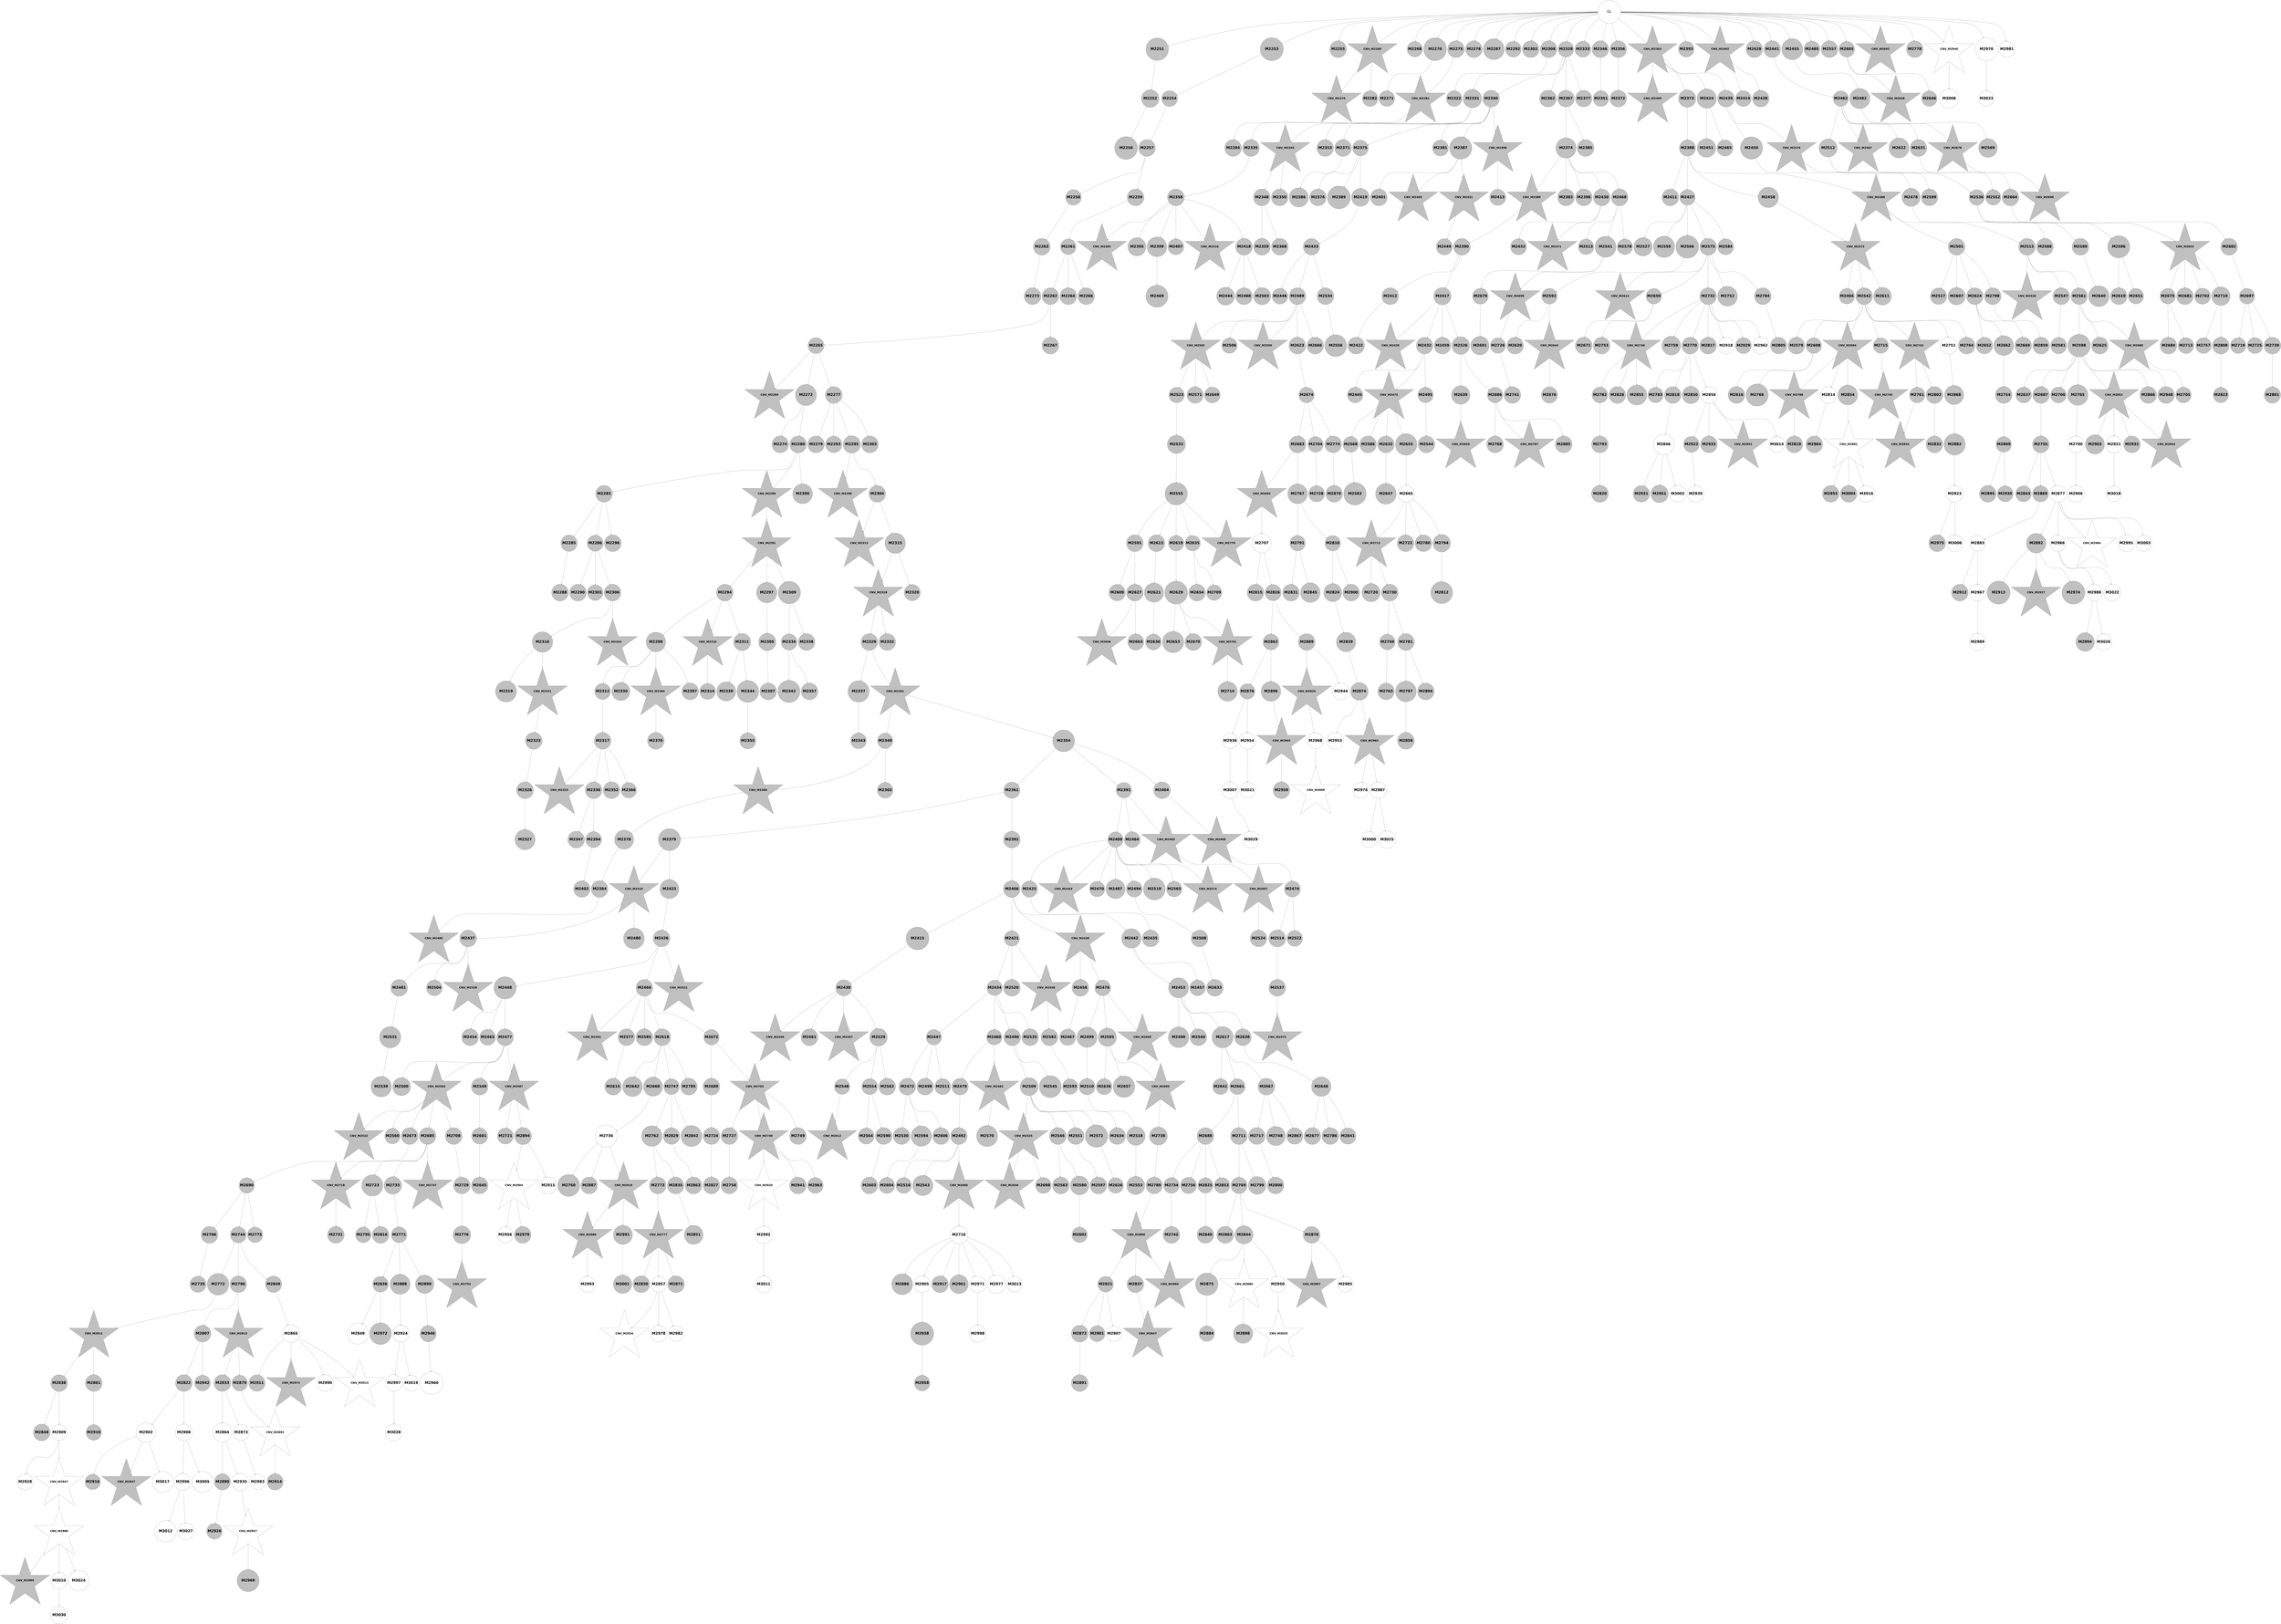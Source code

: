 digraph G { 
2255 -> 2256;
2255 -> 2258;
2255 -> 2260;
2255 -> 2265;
2255 -> 2273;
2255 -> 2275;
2255 -> 2280;
2255 -> 2283;
2255 -> 2292;
2255 -> 2297;
2255 -> 2307;
2255 -> 2313;
2255 -> 2333;
2255 -> 2338;
2255 -> 2351;
2255 -> 2361;
2255 -> 2368;
2255 -> 2398;
2255 -> 2408;
2255 -> 2434;
2255 -> 2446;
2255 -> 2460;
2255 -> 2490;
2255 -> 2562;
2255 -> 2610;
2255 -> 2698;
2255 -> 2783;
2255 -> 2945;
2255 -> 2975;
2255 -> 2986;
2256 -> 2257;
2257 -> 2261;
2258 -> 2259;
2259 -> 2262;
2262 -> 2263;
2262 -> 2264;
2263 -> 2268;
2264 -> 2266;
2265 -> 2281;
2265 -> 2287;
2266 -> 2267;
2266 -> 2269;
2266 -> 2271;
2267 -> 2270;
2267 -> 2272;
2268 -> 2278;
2270 -> 2274;
2270 -> 2277;
2270 -> 2282;
2275 -> 2276;
2277 -> 2279;
2277 -> 2285;
2280 -> 2286;
2282 -> 2284;
2282 -> 2298;
2282 -> 2300;
2282 -> 2308;
2285 -> 2288;
2285 -> 2294;
2285 -> 2305;
2286 -> 2289;
2288 -> 2290;
2288 -> 2291;
2288 -> 2301;
2290 -> 2293;
2291 -> 2295;
2291 -> 2306;
2291 -> 2311;
2294 -> 2296;
2296 -> 2299;
2296 -> 2302;
2296 -> 2314;
2299 -> 2303;
2299 -> 2315;
2299 -> 2316;
2300 -> 2304;
2300 -> 2309;
2302 -> 2310;
2303 -> 2317;
2303 -> 2335;
2303 -> 2369;
2303 -> 2402;
2309 -> 2318;
2309 -> 2320;
2310 -> 2312;
2311 -> 2321;
2311 -> 2329;
2313 -> 2327;
2314 -> 2339;
2314 -> 2343;
2315 -> 2319;
2316 -> 2344;
2316 -> 2349;
2317 -> 2322;
2320 -> 2323;
2320 -> 2325;
2321 -> 2324;
2321 -> 2326;
2322 -> 2330;
2322 -> 2341;
2322 -> 2357;
2322 -> 2371;
2323 -> 2334;
2323 -> 2337;
2326 -> 2328;
2328 -> 2331;
2331 -> 2332;
2333 -> 2336;
2333 -> 2345;
2333 -> 2367;
2333 -> 2372;
2333 -> 2382;
2334 -> 2342;
2334 -> 2346;
2336 -> 2340;
2336 -> 2350;
2336 -> 2358;
2339 -> 2347;
2339 -> 2362;
2340 -> 2363;
2341 -> 2352;
2341 -> 2399;
2342 -> 2348;
2345 -> 2376;
2345 -> 2380;
2345 -> 2386;
2345 -> 2392;
2345 -> 2403;
2346 -> 2354;
2346 -> 2359;
2349 -> 2360;
2350 -> 2353;
2350 -> 2355;
2351 -> 2356;
2353 -> 2364;
2353 -> 2373;
2354 -> 2365;
2354 -> 2370;
2359 -> 2366;
2359 -> 2396;
2359 -> 2409;
2361 -> 2377;
2363 -> 2387;
2363 -> 2400;
2363 -> 2404;
2363 -> 2412;
2363 -> 2421;
2363 -> 2423;
2365 -> 2383;
2366 -> 2384;
2366 -> 2397;
2368 -> 2374;
2368 -> 2378;
2368 -> 2429;
2368 -> 2444;
2369 -> 2375;
2372 -> 2379;
2372 -> 2390;
2376 -> 2391;
2378 -> 2393;
2379 -> 2385;
2379 -> 2388;
2379 -> 2401;
2379 -> 2435;
2379 -> 2473;
2380 -> 2381;
2380 -> 2394;
2380 -> 2424;
2383 -> 2389;
2384 -> 2415;
2384 -> 2428;
2385 -> 2395;
2389 -> 2405;
2392 -> 2406;
2392 -> 2410;
2392 -> 2436;
2393 -> 2416;
2393 -> 2432;
2393 -> 2463;
2393 -> 2491;
2395 -> 2417;
2395 -> 2422;
2396 -> 2414;
2396 -> 2469;
2396 -> 2498;
2397 -> 2411;
2399 -> 2407;
2403 -> 2418;
2404 -> 2474;
2408 -> 2419;
2408 -> 2433;
2409 -> 2413;
2411 -> 2420;
2411 -> 2426;
2411 -> 2441;
2411 -> 2447;
2413 -> 2479;
2414 -> 2430;
2414 -> 2448;
2414 -> 2475;
2414 -> 2492;
2414 -> 2499;
2414 -> 2524;
2414 -> 2570;
2414 -> 2579;
2415 -> 2442;
2415 -> 2485;
2417 -> 2427;
2420 -> 2443;
2422 -> 2425;
2422 -> 2437;
2422 -> 2464;
2422 -> 2531;
2423 -> 2449;
2423 -> 2493;
2423 -> 2508;
2424 -> 2438;
2426 -> 2439;
2426 -> 2525;
2426 -> 2563;
2428 -> 2431;
2429 -> 2456;
2429 -> 2470;
2430 -> 2440;
2431 -> 2453;
2431 -> 2471;
2431 -> 2526;
2432 -> 2532;
2432 -> 2564;
2432 -> 2571;
2432 -> 2580;
2432 -> 2589;
2435 -> 2457;
2435 -> 2476;
2436 -> 2454;
2437 -> 2450;
2437 -> 2480;
2437 -> 2500;
2438 -> 2451;
2438 -> 2494;
2438 -> 2539;
2439 -> 2452;
2439 -> 2465;
2439 -> 2501;
2439 -> 2540;
2441 -> 2461;
2441 -> 2481;
2442 -> 2486;
2442 -> 2509;
2442 -> 2533;
2443 -> 2445;
2443 -> 2466;
2443 -> 2502;
2443 -> 2534;
2444 -> 2455;
2444 -> 2581;
2446 -> 2467;
2447 -> 2458;
2447 -> 2462;
2452 -> 2477;
2452 -> 2503;
2452 -> 2516;
2453 -> 2459;
2453 -> 2468;
2453 -> 2482;
2455 -> 2483;
2458 -> 2495;
2458 -> 2545;
2458 -> 2622;
2458 -> 2643;
2460 -> 2487;
2461 -> 2472;
2463 -> 2478;
2465 -> 2484;
2465 -> 2488;
2467 -> 2517;
2467 -> 2572;
2467 -> 2627;
2467 -> 2636;
2467 -> 2683;
2471 -> 2496;
2471 -> 2582;
2471 -> 2590;
2471 -> 2623;
2471 -> 2677;
2473 -> 2518;
2473 -> 2546;
2473 -> 2583;
2477 -> 2535;
2477 -> 2599;
2477 -> 2611;
2478 -> 2489;
2478 -> 2547;
2478 -> 2616;
2479 -> 2519;
2479 -> 2527;
2480 -> 2573;
2480 -> 2591;
2480 -> 2637;
2480 -> 2660;
2481 -> 2504;
2481 -> 2600;
2481 -> 2605;
2482 -> 2505;
2482 -> 2510;
2482 -> 2554;
2482 -> 2592;
2483 -> 2593;
2484 -> 2497;
2486 -> 2536;
2487 -> 2574;
2488 -> 2575;
2491 -> 2506;
2491 -> 2520;
2494 -> 2507;
2494 -> 2511;
2494 -> 2555;
2494 -> 2628;
2494 -> 2671;
2497 -> 2521;
2497 -> 2548;
2497 -> 2665;
2498 -> 2512;
2499 -> 2513;
2500 -> 2549;
2501 -> 2514;
2501 -> 2550;
2504 -> 2515;
2506 -> 2522;
2506 -> 2612;
2506 -> 2629;
2506 -> 2803;
2507 -> 2528;
2507 -> 2576;
2507 -> 2654;
2510 -> 2537;
2510 -> 2565;
2510 -> 2678;
2510 -> 2690;
2510 -> 2713;
2512 -> 2529;
2513 -> 2638;
2514 -> 2530;
2514 -> 2551;
2514 -> 2556;
2514 -> 2577;
2514 -> 2639;
2515 -> 2523;
2517 -> 2541;
2517 -> 2557;
2519 -> 2542;
2520 -> 2543;
2520 -> 2552;
2520 -> 2566;
2523 -> 2558;
2528 -> 2538;
2530 -> 2661;
2530 -> 2703;
2531 -> 2644;
2531 -> 2691;
2534 -> 2553;
2534 -> 2559;
2534 -> 2567;
2536 -> 2544;
2538 -> 2560;
2539 -> 2561;
2541 -> 2594;
2541 -> 2601;
2541 -> 2648;
2542 -> 2578;
2546 -> 2684;
2546 -> 2704;
2547 -> 2584;
2547 -> 2613;
2547 -> 2699;
2547 -> 2720;
2547 -> 2748;
2547 -> 2756;
2547 -> 2769;
2551 -> 2568;
2551 -> 2585;
2552 -> 2586;
2553 -> 2617;
2554 -> 2606;
2556 -> 2602;
2559 -> 2569;
2559 -> 2595;
2560 -> 2596;
2560 -> 2618;
2560 -> 2624;
2560 -> 2640;
2560 -> 2784;
2563 -> 2587;
2566 -> 2603;
2566 -> 2630;
2566 -> 2685;
2571 -> 2597;
2573 -> 2588;
2577 -> 2631;
2580 -> 2619;
2580 -> 2655;
2580 -> 2737;
2580 -> 2757;
2580 -> 2789;
2581 -> 2604;
2582 -> 2620;
2585 -> 2607;
2587 -> 2598;
2592 -> 2726;
2592 -> 2899;
2594 -> 2645;
2595 -> 2608;
2596 -> 2614;
2596 -> 2632;
2597 -> 2625;
2597 -> 2649;
2599 -> 2609;
2600 -> 2641;
2600 -> 2662;
2600 -> 2700;
2601 -> 2615;
2601 -> 2656;
2603 -> 2642;
2603 -> 2692;
2603 -> 2705;
2603 -> 2770;
2603 -> 2857;
2603 -> 2871;
2603 -> 2953;
2606 -> 2650;
2610 -> 2633;
2610 -> 2651;
2613 -> 2621;
2613 -> 2771;
2618 -> 2626;
2622 -> 2646;
2622 -> 2666;
2622 -> 2672;
2623 -> 2647;
2623 -> 2673;
2623 -> 2752;
2623 -> 2790;
2624 -> 2634;
2626 -> 2635;
2628 -> 2679;
2629 -> 2657;
2629 -> 2667;
2629 -> 2674;
2632 -> 2663;
2632 -> 2668;
2634 -> 2658;
2634 -> 2675;
2634 -> 2706;
2636 -> 2669;
2637 -> 2652;
2640 -> 2659;
2640 -> 2714;
2643 -> 2653;
2644 -> 2664;
2648 -> 2680;
2648 -> 2686;
2648 -> 2707;
2648 -> 2715;
2649 -> 2681;
2653 -> 2682;
2653 -> 2791;
2653 -> 2846;
2655 -> 2676;
2655 -> 2758;
2660 -> 2670;
2665 -> 2721;
2666 -> 2693;
2666 -> 2716;
2667 -> 2759;
2669 -> 2687;
2670 -> 2717;
2670 -> 2727;
2670 -> 2785;
2670 -> 2799;
2672 -> 2722;
2672 -> 2753;
2672 -> 2872;
2673 -> 2741;
2677 -> 2694;
2677 -> 2708;
2678 -> 2695;
2679 -> 2688;
2679 -> 2709;
2679 -> 2779;
2680 -> 2689;
2680 -> 2718;
2683 -> 2701;
2684 -> 2696;
2685 -> 2710;
2687 -> 2702;
2688 -> 2697;
2688 -> 2772;
2690 -> 2723;
2690 -> 2728;
2690 -> 2738;
2690 -> 2742;
2691 -> 2773;
2691 -> 2792;
2691 -> 2890;
2692 -> 2760;
2693 -> 2739;
2693 -> 2761;
2693 -> 2830;
2693 -> 2858;
2694 -> 2729;
2695 -> 2711;
2695 -> 2749;
2695 -> 2780;
2697 -> 2712;
2699 -> 2793;
2699 -> 2819;
2699 -> 2859;
2700 -> 2743;
2702 -> 2724;
2702 -> 2730;
2702 -> 2744;
2704 -> 2731;
2706 -> 2719;
2708 -> 2732;
2708 -> 2745;
2708 -> 2754;
2709 -> 2733;
2711 -> 2740;
2712 -> 2820;
2712 -> 2831;
2713 -> 2734;
2715 -> 2762;
2715 -> 2813;
2716 -> 2774;
2716 -> 2804;
2717 -> 2725;
2717 -> 2735;
2720 -> 2750;
2721 -> 2891;
2721 -> 2910;
2721 -> 2922;
2721 -> 2966;
2721 -> 2976;
2721 -> 2982;
2721 -> 3018;
2722 -> 2805;
2723 -> 2736;
2728 -> 2800;
2728 -> 2821;
2729 -> 2832;
2731 -> 2746;
2732 -> 2763;
2734 -> 2781;
2735 -> 2755;
2735 -> 2786;
2737 -> 2751;
2737 -> 2764;
2737 -> 2775;
2737 -> 2822;
2737 -> 2923;
2737 -> 2934;
2737 -> 2967;
2738 -> 2776;
2739 -> 2747;
2741 -> 2765;
2741 -> 2892;
2741 -> 2924;
2743 -> 2794;
2744 -> 2806;
2745 -> 2925;
2745 -> 2946;
2745 -> 2968;
2748 -> 2766;
2748 -> 2807;
2749 -> 2777;
2749 -> 2801;
2749 -> 2854;
2751 -> 2787;
2751 -> 2833;
2751 -> 2860;
2752 -> 2767;
2752 -> 2834;
2752 -> 2847;
2755 -> 2768;
2756 -> 2873;
2759 -> 2814;
2760 -> 2848;
2760 -> 2874;
2760 -> 2882;
2766 -> 2839;
2767 -> 2778;
2767 -> 2840;
2770 -> 2795;
2772 -> 2796;
2772 -> 2815;
2774 -> 2808;
2774 -> 2849;
2774 -> 2883;
2775 -> 2788;
2775 -> 2823;
2775 -> 2855;
2775 -> 2861;
2776 -> 2841;
2776 -> 2893;
2776 -> 2904;
2777 -> 2816;
2778 -> 2782;
2779 -> 2875;
2781 -> 2797;
2782 -> 2835;
2782 -> 2862;
2782 -> 2876;
2786 -> 2802;
2786 -> 2809;
2787 -> 2798;
2789 -> 2810;
2793 -> 2824;
2794 -> 2811;
2795 -> 2911;
2796 -> 2836;
2796 -> 2850;
2798 -> 2825;
2799 -> 2817;
2801 -> 2812;
2801 -> 2818;
2802 -> 2863;
2803 -> 2864;
2807 -> 2837;
2811 -> 2826;
2811 -> 2842;
2811 -> 2865;
2812 -> 2827;
2812 -> 2947;
2813 -> 2828;
2814 -> 2900;
2814 -> 2935;
2815 -> 2829;
2815 -> 2905;
2816 -> 2843;
2816 -> 2866;
2818 -> 2838;
2818 -> 2884;
2819 -> 2969;
2823 -> 2851;
2826 -> 2877;
2826 -> 2906;
2826 -> 2912;
2827 -> 2907;
2827 -> 2913;
2829 -> 2844;
2830 -> 2845;
2831 -> 2867;
2831 -> 2894;
2834 -> 2868;
2838 -> 2869;
2838 -> 2878;
2840 -> 2856;
2841 -> 2954;
2841 -> 2977;
2842 -> 2852;
2843 -> 2853;
2843 -> 2914;
2844 -> 2879;
2849 -> 2880;
2849 -> 2885;
2849 -> 2955;
2851 -> 2936;
2851 -> 2956;
2851 -> 3007;
2854 -> 2870;
2857 -> 2908;
2857 -> 2926;
2857 -> 2937;
2857 -> 2948;
2859 -> 2886;
2861 -> 2927;
2861 -> 2938;
2861 -> 2957;
2861 -> 3019;
2862 -> 2939;
2862 -> 2983;
2862 -> 2987;
2866 -> 2915;
2867 -> 2881;
2867 -> 2901;
2869 -> 2895;
2869 -> 2940;
2870 -> 2916;
2870 -> 2978;
2870 -> 2995;
2870 -> 3020;
2873 -> 2887;
2874 -> 2888;
2877 -> 2896;
2878 -> 2988;
2879 -> 2958;
2879 -> 2970;
2880 -> 2889;
2881 -> 2941;
2881 -> 2959;
2882 -> 2897;
2882 -> 2971;
2882 -> 2989;
2882 -> 3000;
2882 -> 3008;
2883 -> 2902;
2883 -> 2990;
2884 -> 2898;
2885 -> 2903;
2886 -> 2960;
2886 -> 3009;
2886 -> 3021;
2887 -> 2928;
2888 -> 2917;
2888 -> 2972;
2893 -> 2929;
2894 -> 2930;
2894 -> 2949;
2895 -> 2931;
2897 -> 2918;
2897 -> 2932;
2897 -> 2979;
2898 -> 2919;
2899 -> 2909;
2899 -> 2920;
2901 -> 2950;
2904 -> 2951;
2907 -> 2921;
2907 -> 2942;
2907 -> 3022;
2909 -> 2961;
2909 -> 2984;
2910 -> 2943;
2913 -> 3001;
2913 -> 3010;
2914 -> 2933;
2914 -> 2952;
2924 -> 2991;
2924 -> 2996;
2925 -> 2997;
2926 -> 3023;
2927 -> 2944;
2928 -> 2980;
2928 -> 3011;
2929 -> 3002;
2929 -> 3024;
2930 -> 2973;
2940 -> 2962;
2941 -> 3012;
2943 -> 2963;
2945 -> 3013;
2950 -> 2964;
2951 -> 2965;
2952 -> 2985;
2955 -> 3025;
2959 -> 3026;
2962 -> 2974;
2970 -> 2981;
2970 -> 2992;
2971 -> 2993;
2971 -> 3027;
2972 -> 2994;
2973 -> 3014;
2975 -> 3028;
2976 -> 3003;
2985 -> 3004;
2985 -> 3015;
2985 -> 3029;
2991 -> 2998;
2992 -> 3005;
2992 -> 3030;
2993 -> 2999;
2993 -> 3031;
2996 -> 3006;
2997 -> 3016;
3001 -> 3017;
3001 -> 3032;
3002 -> 3033;
3012 -> 3034;
3015 -> 3035;
2255 [label="GL" fontname="arial-bold" fontsize=56 width=5 height=5];
2256 [shape=circle style=filled fillcolor=grey fontname="helvetica-bold" fontsize=56 label="M2251" width=4.87 height=2 ];
2257 [shape=circle style=filled fillcolor=grey fontname="helvetica-bold" fontsize=56 label="M2252" width=3.81 height=2 ];
2258 [shape=circle style=filled fillcolor=grey fontname="helvetica-bold" fontsize=56 label="M2253" width=4.98 height=2 ];
2259 [shape=circle style=filled fillcolor=grey fontname="helvetica-bold" fontsize=56 label="M2254" width=2.54 height=2 ];
2260 [shape=circle style=filled fillcolor=grey fontname="helvetica-bold" fontsize=56 label="M2255" width=1.93 height=2 ];
2261 [shape=circle style=filled fillcolor=grey fontname="helvetica-bold" fontsize=56 label="M2256" width=4.93 height=2 ];
2262 [shape=circle style=filled fillcolor=grey fontname="helvetica-bold" fontsize=56 label="M2257" width=1.58 height=2 ];
2263 [shape=circle style=filled fillcolor=grey fontname="helvetica-bold" fontsize=56 label="M2258" width=2.86 height=2 ];
2264 [shape=circle style=filled fillcolor=grey fontname="helvetica-bold" fontsize=56 label="M2259" width=1.5 height=2 ];
2265 [shape=star style=filled fillcolor=grey fontname="helvetica-bold" fontsize=42 label="CNV_M2260"];
2266 [shape=circle style=filled fillcolor=grey fontname="helvetica-bold" fontsize=56 label="M2261" width=2.88 height=2 ];
2267 [shape=circle style=filled fillcolor=grey fontname="helvetica-bold" fontsize=56 label="M2262" width=0.45 height=2 ];
2268 [shape=circle style=filled fillcolor=grey fontname="helvetica-bold" fontsize=56 label="M2263" width=2.02 height=2 ];
2269 [shape=circle style=filled fillcolor=grey fontname="helvetica-bold" fontsize=56 label="M2264" width=0.66 height=2 ];
2270 [shape=circle style=filled fillcolor=grey fontname="helvetica-bold" fontsize=56 label="M2265" width=3.44 height=2 ];
2271 [shape=circle style=filled fillcolor=grey fontname="helvetica-bold" fontsize=56 label="M2266" width=0.32 height=2 ];
2272 [shape=circle style=filled fillcolor=grey fontname="helvetica-bold" fontsize=56 label="M2267" width=1.83 height=2 ];
2273 [shape=circle style=filled fillcolor=grey fontname="helvetica-bold" fontsize=56 label="M2268" width=3.2 height=2 ];
2274 [shape=star style=filled fillcolor=grey fontname="helvetica-bold" fontsize=42 label="CNV_M2269"];
2275 [shape=circle style=filled fillcolor=grey fontname="helvetica-bold" fontsize=56 label="M2270" width=4.95 height=2 ];
2276 [shape=circle style=filled fillcolor=grey fontname="helvetica-bold" fontsize=56 label="M2271" width=2.88 height=2 ];
2277 [shape=circle style=filled fillcolor=grey fontname="helvetica-bold" fontsize=56 label="M2272" width=4.55 height=2 ];
2278 [shape=circle style=filled fillcolor=grey fontname="helvetica-bold" fontsize=56 label="M2273" width=0.5 height=2 ];
2279 [shape=circle style=filled fillcolor=grey fontname="helvetica-bold" fontsize=56 label="M2274" width=0.8 height=2 ];
2280 [shape=circle style=filled fillcolor=grey fontname="helvetica-bold" fontsize=56 label="M2275" width=0.76 height=2 ];
2281 [shape=star style=filled fillcolor=grey fontname="helvetica-bold" fontsize=42 label="CNV_M2276"];
2282 [shape=circle style=filled fillcolor=grey fontname="helvetica-bold" fontsize=56 label="M2277" width=0.7 height=2 ];
2283 [shape=circle style=filled fillcolor=grey fontname="helvetica-bold" fontsize=56 label="M2278" width=0.23 height=2 ];
2284 [shape=circle style=filled fillcolor=grey fontname="helvetica-bold" fontsize=56 label="M2279" width=0.56 height=2 ];
2285 [shape=circle style=filled fillcolor=grey fontname="helvetica-bold" fontsize=56 label="M2280" width=0.78 height=2 ];
2286 [shape=star style=filled fillcolor=grey fontname="helvetica-bold" fontsize=42 label="CNV_M2281"];
2287 [shape=circle style=filled fillcolor=grey fontname="helvetica-bold" fontsize=56 label="M2282" width=2.87 height=2 ];
2288 [shape=circle style=filled fillcolor=grey fontname="helvetica-bold" fontsize=56 label="M2283" width=1.74 height=2 ];
2289 [shape=circle style=filled fillcolor=grey fontname="helvetica-bold" fontsize=56 label="M2284" width=0.36 height=2 ];
2290 [shape=circle style=filled fillcolor=grey fontname="helvetica-bold" fontsize=56 label="M2285" width=2.19 height=2 ];
2291 [shape=circle style=filled fillcolor=grey fontname="helvetica-bold" fontsize=56 label="M2286" width=2.42 height=2 ];
2292 [shape=circle style=filled fillcolor=grey fontname="helvetica-bold" fontsize=56 label="M2287" width=4.51 height=2 ];
2293 [shape=circle style=filled fillcolor=grey fontname="helvetica-bold" fontsize=56 label="M2288" width=1.9 height=2 ];
2294 [shape=star style=filled fillcolor=grey fontname="helvetica-bold" fontsize=42 label="CNV_M2289"];
2295 [shape=circle style=filled fillcolor=grey fontname="helvetica-bold" fontsize=56 label="M2290" width=0.38 height=2 ];
2296 [shape=star style=filled fillcolor=grey fontname="helvetica-bold" fontsize=42 label="CNV_M2291"];
2297 [shape=circle style=filled fillcolor=grey fontname="helvetica-bold" fontsize=56 label="M2292" width=3.41 height=2 ];
2298 [shape=circle style=filled fillcolor=grey fontname="helvetica-bold" fontsize=56 label="M2293" width=2.14 height=2 ];
2299 [shape=circle style=filled fillcolor=grey fontname="helvetica-bold" fontsize=56 label="M2294" width=1.07 height=2 ];
2300 [shape=circle style=filled fillcolor=grey fontname="helvetica-bold" fontsize=56 label="M2295" width=3.75 height=2 ];
2301 [shape=circle style=filled fillcolor=grey fontname="helvetica-bold" fontsize=56 label="M2296" width=0.34 height=2 ];
2302 [shape=circle style=filled fillcolor=grey fontname="helvetica-bold" fontsize=56 label="M2297" width=4.42 height=2 ];
2303 [shape=circle style=filled fillcolor=grey fontname="helvetica-bold" fontsize=56 label="M2298" width=4.23 height=2 ];
2304 [shape=star style=filled fillcolor=grey fontname="helvetica-bold" fontsize=42 label="CNV_M2299"];
2305 [shape=circle style=filled fillcolor=grey fontname="helvetica-bold" fontsize=56 label="M2300" width=4.29 height=2 ];
2306 [shape=circle style=filled fillcolor=grey fontname="helvetica-bold" fontsize=56 label="M2301" width=2.87 height=2 ];
2307 [shape=circle style=filled fillcolor=grey fontname="helvetica-bold" fontsize=56 label="M2302" width=0.35 height=2 ];
2308 [shape=circle style=filled fillcolor=grey fontname="helvetica-bold" fontsize=56 label="M2303" width=1.1 height=2 ];
2309 [shape=circle style=filled fillcolor=grey fontname="helvetica-bold" fontsize=56 label="M2304" width=1.38 height=2 ];
2310 [shape=circle style=filled fillcolor=grey fontname="helvetica-bold" fontsize=56 label="M2305" width=3.75 height=2 ];
2311 [shape=circle style=filled fillcolor=grey fontname="helvetica-bold" fontsize=56 label="M2306" width=1.67 height=2 ];
2312 [shape=circle style=filled fillcolor=grey fontname="helvetica-bold" fontsize=56 label="M2307" width=0.47 height=2 ];
2313 [shape=circle style=filled fillcolor=grey fontname="helvetica-bold" fontsize=56 label="M2308" width=1.7 height=2 ];
2314 [shape=circle style=filled fillcolor=grey fontname="helvetica-bold" fontsize=56 label="M2309" width=4.85 height=2 ];
2315 [shape=star style=filled fillcolor=grey fontname="helvetica-bold" fontsize=42 label="CNV_M2310"];
2316 [shape=circle style=filled fillcolor=grey fontname="helvetica-bold" fontsize=56 label="M2311" width=3.71 height=2 ];
2317 [shape=circle style=filled fillcolor=grey fontname="helvetica-bold" fontsize=56 label="M2312" width=2.44 height=2 ];
2318 [shape=star style=filled fillcolor=grey fontname="helvetica-bold" fontsize=42 label="CNV_M2313"];
2319 [shape=circle style=filled fillcolor=grey fontname="helvetica-bold" fontsize=56 label="M2314" width=2.57 height=2 ];
2320 [shape=circle style=filled fillcolor=grey fontname="helvetica-bold" fontsize=56 label="M2315" width=4.42 height=2 ];
2321 [shape=circle style=filled fillcolor=grey fontname="helvetica-bold" fontsize=56 label="M2316" width=4.43 height=2 ];
2322 [shape=circle style=filled fillcolor=grey fontname="helvetica-bold" fontsize=56 label="M2317" width=1.31 height=2 ];
2323 [shape=star style=filled fillcolor=grey fontname="helvetica-bold" fontsize=42 label="CNV_M2318"];
2324 [shape=circle style=filled fillcolor=grey fontname="helvetica-bold" fontsize=56 label="M2319" width=4.56 height=2 ];
2325 [shape=circle style=filled fillcolor=grey fontname="helvetica-bold" fontsize=56 label="M2320" width=2.28 height=2 ];
2326 [shape=star style=filled fillcolor=grey fontname="helvetica-bold" fontsize=42 label="CNV_M2321"];
2327 [shape=circle style=filled fillcolor=grey fontname="helvetica-bold" fontsize=56 label="M2322" width=2.74 height=2 ];
2328 [shape=circle style=filled fillcolor=grey fontname="helvetica-bold" fontsize=56 label="M2323" width=0.8 height=2 ];
2329 [shape=star style=filled fillcolor=grey fontname="helvetica-bold" fontsize=42 label="CNV_M2324"];
2330 [shape=star style=filled fillcolor=grey fontname="helvetica-bold" fontsize=42 label="CNV_M2325"];
2331 [shape=circle style=filled fillcolor=grey fontname="helvetica-bold" fontsize=56 label="M2326" width=0.14 height=2 ];
2332 [shape=circle style=filled fillcolor=grey fontname="helvetica-bold" fontsize=56 label="M2327" width=4.37 height=2 ];
2333 [shape=circle style=filled fillcolor=grey fontname="helvetica-bold" fontsize=56 label="M2328" width=2.87 height=2 ];
2334 [shape=circle style=filled fillcolor=grey fontname="helvetica-bold" fontsize=56 label="M2329" width=1.45 height=2 ];
2335 [shape=circle style=filled fillcolor=grey fontname="helvetica-bold" fontsize=56 label="M2330" width=3.95 height=2 ];
2336 [shape=circle style=filled fillcolor=grey fontname="helvetica-bold" fontsize=56 label="M2331" width=3.98 height=2 ];
2337 [shape=circle style=filled fillcolor=grey fontname="helvetica-bold" fontsize=56 label="M2332" width=0.78 height=2 ];
2338 [shape=circle style=filled fillcolor=grey fontname="helvetica-bold" fontsize=56 label="M2333" width=2.42 height=2 ];
2339 [shape=circle style=filled fillcolor=grey fontname="helvetica-bold" fontsize=56 label="M2334" width=3.47 height=2 ];
2340 [shape=circle style=filled fillcolor=grey fontname="helvetica-bold" fontsize=56 label="M2335" width=0.86 height=2 ];
2341 [shape=circle style=filled fillcolor=grey fontname="helvetica-bold" fontsize=56 label="M2336" width=0.12 height=2 ];
2342 [shape=circle style=filled fillcolor=grey fontname="helvetica-bold" fontsize=56 label="M2337" width=4.62 height=2 ];
2343 [shape=circle style=filled fillcolor=grey fontname="helvetica-bold" fontsize=56 label="M2338" width=1.05 height=2 ];
2344 [shape=circle style=filled fillcolor=grey fontname="helvetica-bold" fontsize=56 label="M2339" width=4.12 height=2 ];
2345 [shape=circle style=filled fillcolor=grey fontname="helvetica-bold" fontsize=56 label="M2340" width=0.57 height=2 ];
2346 [shape=star style=filled fillcolor=grey fontname="helvetica-bold" fontsize=42 label="CNV_M2341"];
2347 [shape=circle style=filled fillcolor=grey fontname="helvetica-bold" fontsize=56 label="M2342" width=4.8 height=2 ];
2348 [shape=circle style=filled fillcolor=grey fontname="helvetica-bold" fontsize=56 label="M2343" width=2.69 height=2 ];
2349 [shape=circle style=filled fillcolor=grey fontname="helvetica-bold" fontsize=56 label="M2344" width=4.72 height=2 ];
2350 [shape=star style=filled fillcolor=grey fontname="helvetica-bold" fontsize=42 label="CNV_M2345"];
2351 [shape=circle style=filled fillcolor=grey fontname="helvetica-bold" fontsize=56 label="M2346" width=1.21 height=2 ];
2352 [shape=circle style=filled fillcolor=grey fontname="helvetica-bold" fontsize=56 label="M2347" width=1.28 height=2 ];
2353 [shape=circle style=filled fillcolor=grey fontname="helvetica-bold" fontsize=56 label="M2348" width=1.72 height=2 ];
2354 [shape=circle style=filled fillcolor=grey fontname="helvetica-bold" fontsize=56 label="M2349" width=3.23 height=2 ];
2355 [shape=circle style=filled fillcolor=grey fontname="helvetica-bold" fontsize=56 label="M2350" width=1.68 height=2 ];
2356 [shape=circle style=filled fillcolor=grey fontname="helvetica-bold" fontsize=56 label="M2351" width=2.77 height=2 ];
2357 [shape=circle style=filled fillcolor=grey fontname="helvetica-bold" fontsize=56 label="M2352" width=1.62 height=2 ];
2358 [shape=circle style=filled fillcolor=grey fontname="helvetica-bold" fontsize=56 label="M2353" width=2 height=2 ];
2359 [shape=circle style=filled fillcolor=grey fontname="helvetica-bold" fontsize=56 label="M2354" width=4.73 height=2 ];
2360 [shape=circle style=filled fillcolor=grey fontname="helvetica-bold" fontsize=56 label="M2355" width=3.47 height=2 ];
2361 [shape=circle style=filled fillcolor=grey fontname="helvetica-bold" fontsize=56 label="M2356" width=0.28 height=2 ];
2362 [shape=circle style=filled fillcolor=grey fontname="helvetica-bold" fontsize=56 label="M2357" width=0.58 height=2 ];
2363 [shape=circle style=filled fillcolor=grey fontname="helvetica-bold" fontsize=56 label="M2358" width=0.61 height=2 ];
2364 [shape=circle style=filled fillcolor=grey fontname="helvetica-bold" fontsize=56 label="M2359" width=1.47 height=2 ];
2365 [shape=star style=filled fillcolor=grey fontname="helvetica-bold" fontsize=42 label="CNV_M2360"];
2366 [shape=circle style=filled fillcolor=grey fontname="helvetica-bold" fontsize=56 label="M2361" width=3.51 height=2 ];
2367 [shape=circle style=filled fillcolor=grey fontname="helvetica-bold" fontsize=56 label="M2362" width=1.05 height=2 ];
2368 [shape=star style=filled fillcolor=grey fontname="helvetica-bold" fontsize=42 label="CNV_M2363"];
2369 [shape=star style=filled fillcolor=grey fontname="helvetica-bold" fontsize=42 label="CNV_M2364"];
2370 [shape=circle style=filled fillcolor=grey fontname="helvetica-bold" fontsize=56 label="M2365" width=3.39 height=2 ];
2371 [shape=circle style=filled fillcolor=grey fontname="helvetica-bold" fontsize=56 label="M2366" width=3.04 height=2 ];
2372 [shape=circle style=filled fillcolor=grey fontname="helvetica-bold" fontsize=56 label="M2367" width=1.92 height=2 ];
2373 [shape=circle style=filled fillcolor=grey fontname="helvetica-bold" fontsize=56 label="M2368" width=0.15 height=2 ];
2374 [shape=star style=filled fillcolor=grey fontname="helvetica-bold" fontsize=42 label="CNV_M2369"];
2375 [shape=circle style=filled fillcolor=grey fontname="helvetica-bold" fontsize=56 label="M2370" width=0.63 height=2 ];
2376 [shape=circle style=filled fillcolor=grey fontname="helvetica-bold" fontsize=56 label="M2371" width=0.76 height=2 ];
2377 [shape=circle style=filled fillcolor=grey fontname="helvetica-bold" fontsize=56 label="M2372" width=1.66 height=2 ];
2378 [shape=circle style=filled fillcolor=grey fontname="helvetica-bold" fontsize=56 label="M2373" width=3.76 height=2 ];
2379 [shape=circle style=filled fillcolor=grey fontname="helvetica-bold" fontsize=56 label="M2374" width=4.37 height=2 ];
2380 [shape=circle style=filled fillcolor=grey fontname="helvetica-bold" fontsize=56 label="M2375" width=3.4 height=2 ];
2381 [shape=circle style=filled fillcolor=grey fontname="helvetica-bold" fontsize=56 label="M2376" width=1.57 height=2 ];
2382 [shape=circle style=filled fillcolor=grey fontname="helvetica-bold" fontsize=56 label="M2377" width=3.59 height=2 ];
2383 [shape=circle style=filled fillcolor=grey fontname="helvetica-bold" fontsize=56 label="M2378" width=4.14 height=2 ];
2384 [shape=circle style=filled fillcolor=grey fontname="helvetica-bold" fontsize=56 label="M2379" width=4.76 height=2 ];
2385 [shape=star style=filled fillcolor=grey fontname="helvetica-bold" fontsize=42 label="CNV_M2380"];
2386 [shape=circle style=filled fillcolor=grey fontname="helvetica-bold" fontsize=56 label="M2381" width=3.44 height=2 ];
2387 [shape=star style=filled fillcolor=grey fontname="helvetica-bold" fontsize=42 label="CNV_M2382"];
2388 [shape=circle style=filled fillcolor=grey fontname="helvetica-bold" fontsize=56 label="M2383" width=3.62 height=2 ];
2389 [shape=circle style=filled fillcolor=grey fontname="helvetica-bold" fontsize=56 label="M2384" width=0.32 height=2 ];
2390 [shape=circle style=filled fillcolor=grey fontname="helvetica-bold" fontsize=56 label="M2385" width=0.1 height=2 ];
2391 [shape=circle style=filled fillcolor=grey fontname="helvetica-bold" fontsize=56 label="M2386" width=4.15 height=2 ];
2392 [shape=circle style=filled fillcolor=grey fontname="helvetica-bold" fontsize=56 label="M2387" width=4.84 height=2 ];
2393 [shape=circle style=filled fillcolor=grey fontname="helvetica-bold" fontsize=56 label="M2388" width=2.28 height=2 ];
2394 [shape=circle style=filled fillcolor=grey fontname="helvetica-bold" fontsize=56 label="M2389" width=4.96 height=2 ];
2395 [shape=circle style=filled fillcolor=grey fontname="helvetica-bold" fontsize=56 label="M2390" width=1.13 height=2 ];
2396 [shape=circle style=filled fillcolor=grey fontname="helvetica-bold" fontsize=56 label="M2391" width=3.07 height=2 ];
2397 [shape=circle style=filled fillcolor=grey fontname="helvetica-bold" fontsize=56 label="M2392" width=3.61 height=2 ];
2398 [shape=circle style=filled fillcolor=grey fontname="helvetica-bold" fontsize=56 label="M2393" width=2.84 height=2 ];
2399 [shape=circle style=filled fillcolor=grey fontname="helvetica-bold" fontsize=56 label="M2394" width=2.47 height=2 ];
2400 [shape=circle style=filled fillcolor=grey fontname="helvetica-bold" fontsize=56 label="M2395" width=3.92 height=2 ];
2401 [shape=circle style=filled fillcolor=grey fontname="helvetica-bold" fontsize=56 label="M2396" width=1.42 height=2 ];
2402 [shape=circle style=filled fillcolor=grey fontname="helvetica-bold" fontsize=56 label="M2397" width=0.1 height=2 ];
2403 [shape=star style=filled fillcolor=grey fontname="helvetica-bold" fontsize=42 label="CNV_M2398"];
2404 [shape=circle style=filled fillcolor=grey fontname="helvetica-bold" fontsize=56 label="M2399" width=4.26 height=2 ];
2405 [shape=star style=filled fillcolor=grey fontname="helvetica-bold" fontsize=42 label="CNV_M2400"];
2406 [shape=circle style=filled fillcolor=grey fontname="helvetica-bold" fontsize=56 label="M2401" width=1.3 height=2 ];
2407 [shape=circle style=filled fillcolor=grey fontname="helvetica-bold" fontsize=56 label="M2402" width=2.11 height=2 ];
2408 [shape=star style=filled fillcolor=grey fontname="helvetica-bold" fontsize=42 label="CNV_M2403"];
2409 [shape=circle style=filled fillcolor=grey fontname="helvetica-bold" fontsize=56 label="M2404" width=0.89 height=2 ];
2410 [shape=star style=filled fillcolor=grey fontname="helvetica-bold" fontsize=42 label="CNV_M2405"];
2411 [shape=circle style=filled fillcolor=grey fontname="helvetica-bold" fontsize=56 label="M2406" width=1.2 height=2 ];
2412 [shape=circle style=filled fillcolor=grey fontname="helvetica-bold" fontsize=56 label="M2407" width=2.53 height=2 ];
2413 [shape=star style=filled fillcolor=grey fontname="helvetica-bold" fontsize=42 label="CNV_M2408"];
2414 [shape=circle style=filled fillcolor=grey fontname="helvetica-bold" fontsize=56 label="M2409" width=3.26 height=2 ];
2415 [shape=star style=filled fillcolor=grey fontname="helvetica-bold" fontsize=42 label="CNV_M2410"];
2416 [shape=circle style=filled fillcolor=grey fontname="helvetica-bold" fontsize=56 label="M2411" width=2.02 height=2 ];
2417 [shape=circle style=filled fillcolor=grey fontname="helvetica-bold" fontsize=56 label="M2412" width=0.86 height=2 ];
2418 [shape=circle style=filled fillcolor=grey fontname="helvetica-bold" fontsize=56 label="M2413" width=2.38 height=2 ];
2419 [shape=circle style=filled fillcolor=grey fontname="helvetica-bold" fontsize=56 label="M2414" width=2.56 height=2 ];
2420 [shape=circle style=filled fillcolor=grey fontname="helvetica-bold" fontsize=56 label="M2415" width=4.93 height=2 ];
2421 [shape=star style=filled fillcolor=grey fontname="helvetica-bold" fontsize=42 label="CNV_M2416"];
2422 [shape=circle style=filled fillcolor=grey fontname="helvetica-bold" fontsize=56 label="M2417" width=3.75 height=2 ];
2423 [shape=circle style=filled fillcolor=grey fontname="helvetica-bold" fontsize=56 label="M2418" width=1.19 height=2 ];
2424 [shape=circle style=filled fillcolor=grey fontname="helvetica-bold" fontsize=56 label="M2419" width=3.86 height=2 ];
2425 [shape=star style=filled fillcolor=grey fontname="helvetica-bold" fontsize=42 label="CNV_M2420"];
2426 [shape=circle style=filled fillcolor=grey fontname="helvetica-bold" fontsize=56 label="M2421" width=3.28 height=2 ];
2427 [shape=circle style=filled fillcolor=grey fontname="helvetica-bold" fontsize=56 label="M2422" width=0.16 height=2 ];
2428 [shape=circle style=filled fillcolor=grey fontname="helvetica-bold" fontsize=56 label="M2423" width=4.13 height=2 ];
2429 [shape=circle style=filled fillcolor=grey fontname="helvetica-bold" fontsize=56 label="M2424" width=4.2 height=2 ];
2430 [shape=circle style=filled fillcolor=grey fontname="helvetica-bold" fontsize=56 label="M2425" width=3.51 height=2 ];
2431 [shape=circle style=filled fillcolor=grey fontname="helvetica-bold" fontsize=56 label="M2426" width=1.12 height=2 ];
2432 [shape=circle style=filled fillcolor=grey fontname="helvetica-bold" fontsize=56 label="M2427" width=3.08 height=2 ];
2433 [shape=circle style=filled fillcolor=grey fontname="helvetica-bold" fontsize=56 label="M2428" width=2.05 height=2 ];
2434 [shape=circle style=filled fillcolor=grey fontname="helvetica-bold" fontsize=56 label="M2429" width=1.61 height=2 ];
2435 [shape=circle style=filled fillcolor=grey fontname="helvetica-bold" fontsize=56 label="M2430" width=1.84 height=2 ];
2436 [shape=star style=filled fillcolor=grey fontname="helvetica-bold" fontsize=42 label="CNV_M2431"];
2437 [shape=circle style=filled fillcolor=grey fontname="helvetica-bold" fontsize=56 label="M2432" width=3.59 height=2 ];
2438 [shape=circle style=filled fillcolor=grey fontname="helvetica-bold" fontsize=56 label="M2433" width=3.55 height=2 ];
2439 [shape=circle style=filled fillcolor=grey fontname="helvetica-bold" fontsize=56 label="M2434" width=3.15 height=2 ];
2440 [shape=circle style=filled fillcolor=grey fontname="helvetica-bold" fontsize=56 label="M2435" width=0.55 height=2 ];
2441 [shape=star style=filled fillcolor=grey fontname="helvetica-bold" fontsize=42 label="CNV_M2436"];
2442 [shape=circle style=filled fillcolor=grey fontname="helvetica-bold" fontsize=56 label="M2437" width=0.31 height=2 ];
2443 [shape=circle style=filled fillcolor=grey fontname="helvetica-bold" fontsize=56 label="M2438" width=2.29 height=2 ];
2444 [shape=circle style=filled fillcolor=grey fontname="helvetica-bold" fontsize=56 label="M2439" width=0.37 height=2 ];
2445 [shape=star style=filled fillcolor=grey fontname="helvetica-bold" fontsize=42 label="CNV_M2440"];
2446 [shape=circle style=filled fillcolor=grey fontname="helvetica-bold" fontsize=56 label="M2441" width=0.57 height=2 ];
2447 [shape=circle style=filled fillcolor=grey fontname="helvetica-bold" fontsize=56 label="M2442" width=4.21 height=2 ];
2448 [shape=star style=filled fillcolor=grey fontname="helvetica-bold" fontsize=42 label="CNV_M2443"];
2449 [shape=circle style=filled fillcolor=grey fontname="helvetica-bold" fontsize=56 label="M2444" width=3.89 height=2 ];
2450 [shape=circle style=filled fillcolor=grey fontname="helvetica-bold" fontsize=56 label="M2445" width=2.84 height=2 ];
2451 [shape=circle style=filled fillcolor=grey fontname="helvetica-bold" fontsize=56 label="M2446" width=2.65 height=2 ];
2452 [shape=circle style=filled fillcolor=grey fontname="helvetica-bold" fontsize=56 label="M2447" width=3.32 height=2 ];
2453 [shape=circle style=filled fillcolor=grey fontname="helvetica-bold" fontsize=56 label="M2448" width=4.8 height=2 ];
2454 [shape=circle style=filled fillcolor=grey fontname="helvetica-bold" fontsize=56 label="M2449" width=3.5 height=2 ];
2455 [shape=circle style=filled fillcolor=grey fontname="helvetica-bold" fontsize=56 label="M2450" width=4.84 height=2 ];
2456 [shape=circle style=filled fillcolor=grey fontname="helvetica-bold" fontsize=56 label="M2451" width=4.02 height=2 ];
2457 [shape=circle style=filled fillcolor=grey fontname="helvetica-bold" fontsize=56 label="M2452" width=3.46 height=2 ];
2458 [shape=circle style=filled fillcolor=grey fontname="helvetica-bold" fontsize=56 label="M2453" width=4.34 height=2 ];
2459 [shape=circle style=filled fillcolor=grey fontname="helvetica-bold" fontsize=56 label="M2454" width=0.58 height=2 ];
2460 [shape=circle style=filled fillcolor=grey fontname="helvetica-bold" fontsize=56 label="M2455" width=4.55 height=2 ];
2461 [shape=circle style=filled fillcolor=grey fontname="helvetica-bold" fontsize=56 label="M2456" width=2.01 height=2 ];
2462 [shape=circle style=filled fillcolor=grey fontname="helvetica-bold" fontsize=56 label="M2457" width=2.8 height=2 ];
2463 [shape=circle style=filled fillcolor=grey fontname="helvetica-bold" fontsize=56 label="M2458" width=4.4 height=2 ];
2464 [shape=circle style=filled fillcolor=grey fontname="helvetica-bold" fontsize=56 label="M2459" width=0.61 height=2 ];
2465 [shape=circle style=filled fillcolor=grey fontname="helvetica-bold" fontsize=56 label="M2460" width=3.32 height=2 ];
2466 [shape=circle style=filled fillcolor=grey fontname="helvetica-bold" fontsize=56 label="M2461" width=0.64 height=2 ];
2467 [shape=circle style=filled fillcolor=grey fontname="helvetica-bold" fontsize=56 label="M2462" width=3.32 height=2 ];
2468 [shape=circle style=filled fillcolor=grey fontname="helvetica-bold" fontsize=56 label="M2463" width=2.41 height=2 ];
2469 [shape=circle style=filled fillcolor=grey fontname="helvetica-bold" fontsize=56 label="M2464" width=2.59 height=2 ];
2470 [shape=circle style=filled fillcolor=grey fontname="helvetica-bold" fontsize=56 label="M2465" width=2.33 height=2 ];
2471 [shape=circle style=filled fillcolor=grey fontname="helvetica-bold" fontsize=56 label="M2466" width=0.28 height=2 ];
2472 [shape=circle style=filled fillcolor=grey fontname="helvetica-bold" fontsize=56 label="M2467" width=2.31 height=2 ];
2473 [shape=circle style=filled fillcolor=grey fontname="helvetica-bold" fontsize=56 label="M2468" width=0.24 height=2 ];
2474 [shape=circle style=filled fillcolor=grey fontname="helvetica-bold" fontsize=56 label="M2469" width=4.78 height=2 ];
2475 [shape=circle style=filled fillcolor=grey fontname="helvetica-bold" fontsize=56 label="M2470" width=3.25 height=2 ];
2476 [shape=star style=filled fillcolor=grey fontname="helvetica-bold" fontsize=42 label="CNV_M2471"];
2477 [shape=circle style=filled fillcolor=grey fontname="helvetica-bold" fontsize=56 label="M2472" width=1.27 height=2 ];
2478 [shape=star style=filled fillcolor=grey fontname="helvetica-bold" fontsize=42 label="CNV_M2473"];
2479 [shape=circle style=filled fillcolor=grey fontname="helvetica-bold" fontsize=56 label="M2474" width=3.44 height=2 ];
2480 [shape=star style=filled fillcolor=grey fontname="helvetica-bold" fontsize=42 label="CNV_M2475"];
2481 [shape=circle style=filled fillcolor=grey fontname="helvetica-bold" fontsize=56 label="M2476" width=2.61 height=2 ];
2482 [shape=circle style=filled fillcolor=grey fontname="helvetica-bold" fontsize=56 label="M2477" width=0.29 height=2 ];
2483 [shape=circle style=filled fillcolor=grey fontname="helvetica-bold" fontsize=56 label="M2478" width=3.92 height=2 ];
2484 [shape=circle style=filled fillcolor=grey fontname="helvetica-bold" fontsize=56 label="M2479" width=2.08 height=2 ];
2485 [shape=circle style=filled fillcolor=grey fontname="helvetica-bold" fontsize=56 label="M2480" width=4.48 height=2 ];
2486 [shape=circle style=filled fillcolor=grey fontname="helvetica-bold" fontsize=56 label="M2481" width=0.97 height=2 ];
2487 [shape=circle style=filled fillcolor=grey fontname="helvetica-bold" fontsize=56 label="M2482" width=4.36 height=2 ];
2488 [shape=star style=filled fillcolor=grey fontname="helvetica-bold" fontsize=42 label="CNV_M2483"];
2489 [shape=circle style=filled fillcolor=grey fontname="helvetica-bold" fontsize=56 label="M2484" width=3 height=2 ];
2490 [shape=circle style=filled fillcolor=grey fontname="helvetica-bold" fontsize=56 label="M2485" width=3.46 height=2 ];
2491 [shape=star style=filled fillcolor=grey fontname="helvetica-bold" fontsize=42 label="CNV_M2486"];
2492 [shape=circle style=filled fillcolor=grey fontname="helvetica-bold" fontsize=56 label="M2487" width=4.16 height=2 ];
2493 [shape=circle style=filled fillcolor=grey fontname="helvetica-bold" fontsize=56 label="M2488" width=1.22 height=2 ];
2494 [shape=circle style=filled fillcolor=grey fontname="helvetica-bold" fontsize=56 label="M2489" width=0.79 height=2 ];
2495 [shape=circle style=filled fillcolor=grey fontname="helvetica-bold" fontsize=56 label="M2490" width=4.46 height=2 ];
2496 [shape=star style=filled fillcolor=grey fontname="helvetica-bold" fontsize=42 label="CNV_M2491"];
2497 [shape=circle style=filled fillcolor=grey fontname="helvetica-bold" fontsize=56 label="M2492" width=1.43 height=2 ];
2498 [shape=star style=filled fillcolor=grey fontname="helvetica-bold" fontsize=42 label="CNV_M2493"];
2499 [shape=circle style=filled fillcolor=grey fontname="helvetica-bold" fontsize=56 label="M2494" width=2.45 height=2 ];
2500 [shape=circle style=filled fillcolor=grey fontname="helvetica-bold" fontsize=56 label="M2495" width=3.18 height=2 ];
2501 [shape=circle style=filled fillcolor=grey fontname="helvetica-bold" fontsize=56 label="M2496" width=0.63 height=2 ];
2502 [shape=star style=filled fillcolor=grey fontname="helvetica-bold" fontsize=42 label="CNV_M2497"];
2503 [shape=circle style=filled fillcolor=grey fontname="helvetica-bold" fontsize=56 label="M2498" width=0.57 height=2 ];
2504 [shape=circle style=filled fillcolor=grey fontname="helvetica-bold" fontsize=56 label="M2499" width=4.36 height=2 ];
2505 [shape=circle style=filled fillcolor=grey fontname="helvetica-bold" fontsize=56 label="M2500" width=3.89 height=2 ];
2506 [shape=circle style=filled fillcolor=grey fontname="helvetica-bold" fontsize=56 label="M2501" width=2.06 height=2 ];
2507 [shape=star style=filled fillcolor=grey fontname="helvetica-bold" fontsize=42 label="CNV_M2502"];
2508 [shape=circle style=filled fillcolor=grey fontname="helvetica-bold" fontsize=56 label="M2503" width=3.72 height=2 ];
2509 [shape=circle style=filled fillcolor=grey fontname="helvetica-bold" fontsize=56 label="M2504" width=2.72 height=2 ];
2510 [shape=star style=filled fillcolor=grey fontname="helvetica-bold" fontsize=42 label="CNV_M2505"];
2511 [shape=circle style=filled fillcolor=grey fontname="helvetica-bold" fontsize=56 label="M2506" width=3.28 height=2 ];
2512 [shape=star style=filled fillcolor=grey fontname="helvetica-bold" fontsize=42 label="CNV_M2507"];
2513 [shape=circle style=filled fillcolor=grey fontname="helvetica-bold" fontsize=56 label="M2508" width=0.8 height=2 ];
2514 [shape=circle style=filled fillcolor=grey fontname="helvetica-bold" fontsize=56 label="M2509" width=3.88 height=2 ];
2515 [shape=circle style=filled fillcolor=grey fontname="helvetica-bold" fontsize=56 label="M2510" width=2.25 height=2 ];
2516 [shape=circle style=filled fillcolor=grey fontname="helvetica-bold" fontsize=56 label="M2511" width=3.46 height=2 ];
2517 [shape=circle style=filled fillcolor=grey fontname="helvetica-bold" fontsize=56 label="M2512" width=3.92 height=2 ];
2518 [shape=circle style=filled fillcolor=grey fontname="helvetica-bold" fontsize=56 label="M2513" width=2.95 height=2 ];
2519 [shape=circle style=filled fillcolor=grey fontname="helvetica-bold" fontsize=56 label="M2514" width=3.67 height=2 ];
2520 [shape=circle style=filled fillcolor=grey fontname="helvetica-bold" fontsize=56 label="M2515" width=1.19 height=2 ];
2521 [shape=circle style=filled fillcolor=grey fontname="helvetica-bold" fontsize=56 label="M2516" width=2.71 height=2 ];
2522 [shape=circle style=filled fillcolor=grey fontname="helvetica-bold" fontsize=56 label="M2517" width=2.12 height=2 ];
2523 [shape=circle style=filled fillcolor=grey fontname="helvetica-bold" fontsize=56 label="M2518" width=4.01 height=2 ];
2524 [shape=circle style=filled fillcolor=grey fontname="helvetica-bold" fontsize=56 label="M2519" width=4.73 height=2 ];
2525 [shape=circle style=filled fillcolor=grey fontname="helvetica-bold" fontsize=56 label="M2520" width=0.96 height=2 ];
2526 [shape=star style=filled fillcolor=grey fontname="helvetica-bold" fontsize=42 label="CNV_M2521"];
2527 [shape=circle style=filled fillcolor=grey fontname="helvetica-bold" fontsize=56 label="M2522" width=2.74 height=2 ];
2528 [shape=circle style=filled fillcolor=grey fontname="helvetica-bold" fontsize=56 label="M2523" width=3.22 height=2 ];
2529 [shape=circle style=filled fillcolor=grey fontname="helvetica-bold" fontsize=56 label="M2524" width=2.05 height=2 ];
2530 [shape=star style=filled fillcolor=grey fontname="helvetica-bold" fontsize=42 label="CNV_M2525"];
2531 [shape=circle style=filled fillcolor=grey fontname="helvetica-bold" fontsize=56 label="M2526" width=3.82 height=2 ];
2532 [shape=circle style=filled fillcolor=grey fontname="helvetica-bold" fontsize=56 label="M2527" width=3.98 height=2 ];
2533 [shape=star style=filled fillcolor=grey fontname="helvetica-bold" fontsize=42 label="CNV_M2528"];
2534 [shape=circle style=filled fillcolor=grey fontname="helvetica-bold" fontsize=56 label="M2529" width=3.81 height=2 ];
2535 [shape=circle style=filled fillcolor=grey fontname="helvetica-bold" fontsize=56 label="M2530" width=1.23 height=2 ];
2536 [shape=circle style=filled fillcolor=grey fontname="helvetica-bold" fontsize=56 label="M2531" width=4.59 height=2 ];
2537 [shape=star style=filled fillcolor=grey fontname="helvetica-bold" fontsize=42 label="CNV_M2532"];
2538 [shape=circle style=filled fillcolor=grey fontname="helvetica-bold" fontsize=56 label="M2533" width=3.94 height=2 ];
2539 [shape=circle style=filled fillcolor=grey fontname="helvetica-bold" fontsize=56 label="M2534" width=1.72 height=2 ];
2540 [shape=circle style=filled fillcolor=grey fontname="helvetica-bold" fontsize=56 label="M2535" width=0.84 height=2 ];
2541 [shape=circle style=filled fillcolor=grey fontname="helvetica-bold" fontsize=56 label="M2536" width=3.11 height=2 ];
2542 [shape=circle style=filled fillcolor=grey fontname="helvetica-bold" fontsize=56 label="M2537" width=0.61 height=2 ];
2543 [shape=star style=filled fillcolor=grey fontname="helvetica-bold" fontsize=42 label="CNV_M2538"];
2544 [shape=circle style=filled fillcolor=grey fontname="helvetica-bold" fontsize=56 label="M2539" width=4.45 height=2 ];
2545 [shape=circle style=filled fillcolor=grey fontname="helvetica-bold" fontsize=56 label="M2540" width=0.09 height=2 ];
2546 [shape=circle style=filled fillcolor=grey fontname="helvetica-bold" fontsize=56 label="M2541" width=4.55 height=2 ];
2547 [shape=circle style=filled fillcolor=grey fontname="helvetica-bold" fontsize=56 label="M2542" width=1.01 height=2 ];
2548 [shape=circle style=filled fillcolor=grey fontname="helvetica-bold" fontsize=56 label="M2543" width=4.38 height=2 ];
2549 [shape=circle style=filled fillcolor=grey fontname="helvetica-bold" fontsize=56 label="M2544" width=0.77 height=2 ];
2550 [shape=circle style=filled fillcolor=grey fontname="helvetica-bold" fontsize=56 label="M2545" width=4.75 height=2 ];
2551 [shape=circle style=filled fillcolor=grey fontname="helvetica-bold" fontsize=56 label="M2546" width=0.7 height=2 ];
2552 [shape=circle style=filled fillcolor=grey fontname="helvetica-bold" fontsize=56 label="M2547" width=0.19 height=2 ];
2553 [shape=circle style=filled fillcolor=grey fontname="helvetica-bold" fontsize=56 label="M2548" width=3.17 height=2 ];
2554 [shape=circle style=filled fillcolor=grey fontname="helvetica-bold" fontsize=56 label="M2549" width=1.64 height=2 ];
2555 [shape=star style=filled fillcolor=grey fontname="helvetica-bold" fontsize=42 label="CNV_M2550"];
2556 [shape=circle style=filled fillcolor=grey fontname="helvetica-bold" fontsize=56 label="M2551" width=0.39 height=2 ];
2557 [shape=circle style=filled fillcolor=grey fontname="helvetica-bold" fontsize=56 label="M2552" width=3.24 height=2 ];
2558 [shape=circle style=filled fillcolor=grey fontname="helvetica-bold" fontsize=56 label="M2553" width=3.91 height=2 ];
2559 [shape=circle style=filled fillcolor=grey fontname="helvetica-bold" fontsize=56 label="M2554" width=2.47 height=2 ];
2560 [shape=circle style=filled fillcolor=grey fontname="helvetica-bold" fontsize=56 label="M2555" width=4.83 height=2 ];
2561 [shape=circle style=filled fillcolor=grey fontname="helvetica-bold" fontsize=56 label="M2556" width=4.73 height=2 ];
2562 [shape=circle style=filled fillcolor=grey fontname="helvetica-bold" fontsize=56 label="M2557" width=2 height=2 ];
2563 [shape=star style=filled fillcolor=grey fontname="helvetica-bold" fontsize=42 label="CNV_M2558"];
2564 [shape=circle style=filled fillcolor=grey fontname="helvetica-bold" fontsize=56 label="M2559" width=4.61 height=2 ];
2565 [shape=circle style=filled fillcolor=grey fontname="helvetica-bold" fontsize=56 label="M2560" width=3.2 height=2 ];
2566 [shape=circle style=filled fillcolor=grey fontname="helvetica-bold" fontsize=56 label="M2561" width=2.13 height=2 ];
2567 [shape=circle style=filled fillcolor=grey fontname="helvetica-bold" fontsize=56 label="M2562" width=0.1 height=2 ];
2568 [shape=circle style=filled fillcolor=grey fontname="helvetica-bold" fontsize=56 label="M2563" width=1.14 height=2 ];
2569 [shape=circle style=filled fillcolor=grey fontname="helvetica-bold" fontsize=56 label="M2564" width=2.42 height=2 ];
2570 [shape=circle style=filled fillcolor=grey fontname="helvetica-bold" fontsize=56 label="M2565" width=3.36 height=2 ];
2571 [shape=circle style=filled fillcolor=grey fontname="helvetica-bold" fontsize=56 label="M2566" width=4.93 height=2 ];
2572 [shape=star style=filled fillcolor=grey fontname="helvetica-bold" fontsize=42 label="CNV_M2567"];
2573 [shape=circle style=filled fillcolor=grey fontname="helvetica-bold" fontsize=56 label="M2568" width=2.77 height=2 ];
2574 [shape=circle style=filled fillcolor=grey fontname="helvetica-bold" fontsize=56 label="M2569" width=4.03 height=2 ];
2575 [shape=circle style=filled fillcolor=grey fontname="helvetica-bold" fontsize=56 label="M2570" width=4.55 height=2 ];
2576 [shape=circle style=filled fillcolor=grey fontname="helvetica-bold" fontsize=56 label="M2571" width=2.14 height=2 ];
2577 [shape=circle style=filled fillcolor=grey fontname="helvetica-bold" fontsize=56 label="M2572" width=4.86 height=2 ];
2578 [shape=star style=filled fillcolor=grey fontname="helvetica-bold" fontsize=42 label="CNV_M2573"];
2579 [shape=star style=filled fillcolor=grey fontname="helvetica-bold" fontsize=42 label="CNV_M2574"];
2580 [shape=circle style=filled fillcolor=grey fontname="helvetica-bold" fontsize=56 label="M2575" width=0.87 height=2 ];
2581 [shape=star style=filled fillcolor=grey fontname="helvetica-bold" fontsize=42 label="CNV_M2576"];
2582 [shape=circle style=filled fillcolor=grey fontname="helvetica-bold" fontsize=56 label="M2577" width=1.48 height=2 ];
2583 [shape=circle style=filled fillcolor=grey fontname="helvetica-bold" fontsize=56 label="M2578" width=3.01 height=2 ];
2584 [shape=circle style=filled fillcolor=grey fontname="helvetica-bold" fontsize=56 label="M2579" width=0.56 height=2 ];
2585 [shape=circle style=filled fillcolor=grey fontname="helvetica-bold" fontsize=56 label="M2580" width=4.03 height=2 ];
2586 [shape=circle style=filled fillcolor=grey fontname="helvetica-bold" fontsize=56 label="M2581" width=2.3 height=2 ];
2587 [shape=circle style=filled fillcolor=grey fontname="helvetica-bold" fontsize=56 label="M2582" width=1.78 height=2 ];
2588 [shape=circle style=filled fillcolor=grey fontname="helvetica-bold" fontsize=56 label="M2583" width=4.87 height=2 ];
2589 [shape=circle style=filled fillcolor=grey fontname="helvetica-bold" fontsize=56 label="M2584" width=2.45 height=2 ];
2590 [shape=circle style=filled fillcolor=grey fontname="helvetica-bold" fontsize=56 label="M2585" width=1.21 height=2 ];
2591 [shape=circle style=filled fillcolor=grey fontname="helvetica-bold" fontsize=56 label="M2586" width=1.37 height=2 ];
2592 [shape=star style=filled fillcolor=grey fontname="helvetica-bold" fontsize=42 label="CNV_M2587"];
2593 [shape=circle style=filled fillcolor=grey fontname="helvetica-bold" fontsize=56 label="M2588" width=0.92 height=2 ];
2594 [shape=circle style=filled fillcolor=grey fontname="helvetica-bold" fontsize=56 label="M2589" width=1.68 height=2 ];
2595 [shape=circle style=filled fillcolor=grey fontname="helvetica-bold" fontsize=56 label="M2590" width=0.32 height=2 ];
2596 [shape=circle style=filled fillcolor=grey fontname="helvetica-bold" fontsize=56 label="M2591" width=0.32 height=2 ];
2597 [shape=circle style=filled fillcolor=grey fontname="helvetica-bold" fontsize=56 label="M2592" width=2.81 height=2 ];
2598 [shape=circle style=filled fillcolor=grey fontname="helvetica-bold" fontsize=56 label="M2593" width=3.22 height=2 ];
2599 [shape=circle style=filled fillcolor=grey fontname="helvetica-bold" fontsize=56 label="M2594" width=4.42 height=2 ];
2600 [shape=circle style=filled fillcolor=grey fontname="helvetica-bold" fontsize=56 label="M2595" width=3.95 height=2 ];
2601 [shape=circle style=filled fillcolor=grey fontname="helvetica-bold" fontsize=56 label="M2596" width=4.79 height=2 ];
2602 [shape=circle style=filled fillcolor=grey fontname="helvetica-bold" fontsize=56 label="M2597" width=1.71 height=2 ];
2603 [shape=circle style=filled fillcolor=grey fontname="helvetica-bold" fontsize=56 label="M2598" width=4.88 height=2 ];
2604 [shape=circle style=filled fillcolor=grey fontname="helvetica-bold" fontsize=56 label="M2599" width=2.08 height=2 ];
2605 [shape=star style=filled fillcolor=grey fontname="helvetica-bold" fontsize=42 label="CNV_M2600"];
2606 [shape=circle style=filled fillcolor=grey fontname="helvetica-bold" fontsize=56 label="M2601" width=2.38 height=2 ];
2607 [shape=circle style=filled fillcolor=grey fontname="helvetica-bold" fontsize=56 label="M2602" width=3.11 height=2 ];
2608 [shape=circle style=filled fillcolor=grey fontname="helvetica-bold" fontsize=56 label="M2603" width=0.3 height=2 ];
2609 [shape=circle style=filled fillcolor=grey fontname="helvetica-bold" fontsize=56 label="M2604" width=3.44 height=2 ];
2610 [shape=circle style=filled fillcolor=grey fontname="helvetica-bold" fontsize=56 label="M2605" width=3.39 height=2 ];
2611 [shape=circle style=filled fillcolor=grey fontname="helvetica-bold" fontsize=56 label="M2606" width=0.56 height=2 ];
2612 [shape=circle style=filled fillcolor=grey fontname="helvetica-bold" fontsize=56 label="M2607" width=3.78 height=2 ];
2613 [shape=circle style=filled fillcolor=grey fontname="helvetica-bold" fontsize=56 label="M2608" width=2.89 height=2 ];
2614 [shape=circle style=filled fillcolor=grey fontname="helvetica-bold" fontsize=56 label="M2609" width=3.55 height=2 ];
2615 [shape=circle style=filled fillcolor=grey fontname="helvetica-bold" fontsize=56 label="M2610" width=0.12 height=2 ];
2616 [shape=circle style=filled fillcolor=grey fontname="helvetica-bold" fontsize=56 label="M2611" width=3.83 height=2 ];
2617 [shape=star style=filled fillcolor=grey fontname="helvetica-bold" fontsize=42 label="CNV_M2612"];
2618 [shape=circle style=filled fillcolor=grey fontname="helvetica-bold" fontsize=56 label="M2613" width=0.4 height=2 ];
2619 [shape=star style=filled fillcolor=grey fontname="helvetica-bold" fontsize=42 label="CNV_M2614"];
2620 [shape=circle style=filled fillcolor=grey fontname="helvetica-bold" fontsize=56 label="M2615" width=0.15 height=2 ];
2621 [shape=circle style=filled fillcolor=grey fontname="helvetica-bold" fontsize=56 label="M2616" width=0.17 height=2 ];
2622 [shape=circle style=filled fillcolor=grey fontname="helvetica-bold" fontsize=56 label="M2617" width=4.58 height=2 ];
2623 [shape=circle style=filled fillcolor=grey fontname="helvetica-bold" fontsize=56 label="M2618" width=0.31 height=2 ];
2624 [shape=circle style=filled fillcolor=grey fontname="helvetica-bold" fontsize=56 label="M2619" width=2.97 height=2 ];
2625 [shape=circle style=filled fillcolor=grey fontname="helvetica-bold" fontsize=56 label="M2620" width=1.07 height=2 ];
2626 [shape=circle style=filled fillcolor=grey fontname="helvetica-bold" fontsize=56 label="M2621" width=4.16 height=2 ];
2627 [shape=circle style=filled fillcolor=grey fontname="helvetica-bold" fontsize=56 label="M2622" width=4.32 height=2 ];
2628 [shape=circle style=filled fillcolor=grey fontname="helvetica-bold" fontsize=56 label="M2623" width=0.28 height=2 ];
2629 [shape=circle style=filled fillcolor=grey fontname="helvetica-bold" fontsize=56 label="M2624" width=0.16 height=2 ];
2630 [shape=circle style=filled fillcolor=grey fontname="helvetica-bold" fontsize=56 label="M2625" width=1.13 height=2 ];
2631 [shape=circle style=filled fillcolor=grey fontname="helvetica-bold" fontsize=56 label="M2626" width=3.02 height=2 ];
2632 [shape=circle style=filled fillcolor=grey fontname="helvetica-bold" fontsize=56 label="M2627" width=0.84 height=2 ];
2633 [shape=star style=filled fillcolor=grey fontname="helvetica-bold" fontsize=42 label="CNV_M2628"];
2634 [shape=circle style=filled fillcolor=grey fontname="helvetica-bold" fontsize=56 label="M2629" width=4.95 height=2 ];
2635 [shape=circle style=filled fillcolor=grey fontname="helvetica-bold" fontsize=56 label="M2630" width=2.58 height=2 ];
2636 [shape=circle style=filled fillcolor=grey fontname="helvetica-bold" fontsize=56 label="M2631" width=0.65 height=2 ];
2637 [shape=circle style=filled fillcolor=grey fontname="helvetica-bold" fontsize=56 label="M2632" width=1.88 height=2 ];
2638 [shape=circle style=filled fillcolor=grey fontname="helvetica-bold" fontsize=56 label="M2633" width=1.98 height=2 ];
2639 [shape=circle style=filled fillcolor=grey fontname="helvetica-bold" fontsize=56 label="M2634" width=1.91 height=2 ];
2640 [shape=circle style=filled fillcolor=grey fontname="helvetica-bold" fontsize=56 label="M2635" width=3.28 height=2 ];
2641 [shape=circle style=filled fillcolor=grey fontname="helvetica-bold" fontsize=56 label="M2636" width=2.58 height=2 ];
2642 [shape=circle style=filled fillcolor=grey fontname="helvetica-bold" fontsize=56 label="M2637" width=2.7 height=2 ];
2643 [shape=circle style=filled fillcolor=grey fontname="helvetica-bold" fontsize=56 label="M2638" width=1.36 height=2 ];
2644 [shape=circle style=filled fillcolor=grey fontname="helvetica-bold" fontsize=56 label="M2639" width=4.02 height=2 ];
2645 [shape=circle style=filled fillcolor=grey fontname="helvetica-bold" fontsize=56 label="M2640" width=4.48 height=2 ];
2646 [shape=circle style=filled fillcolor=grey fontname="helvetica-bold" fontsize=56 label="M2641" width=2.67 height=2 ];
2647 [shape=circle style=filled fillcolor=grey fontname="helvetica-bold" fontsize=56 label="M2642" width=4.27 height=2 ];
2648 [shape=star style=filled fillcolor=grey fontname="helvetica-bold" fontsize=42 label="CNV_M2643"];
2649 [shape=star style=filled fillcolor=grey fontname="helvetica-bold" fontsize=42 label="CNV_M2644"];
2650 [shape=circle style=filled fillcolor=grey fontname="helvetica-bold" fontsize=56 label="M2645" width=2.06 height=2 ];
2651 [shape=circle style=filled fillcolor=grey fontname="helvetica-bold" fontsize=56 label="M2646" width=3.04 height=2 ];
2652 [shape=circle style=filled fillcolor=grey fontname="helvetica-bold" fontsize=56 label="M2647" width=4.48 height=2 ];
2653 [shape=circle style=filled fillcolor=grey fontname="helvetica-bold" fontsize=56 label="M2648" width=4.21 height=2 ];
2654 [shape=circle style=filled fillcolor=grey fontname="helvetica-bold" fontsize=56 label="M2649" width=2.7 height=2 ];
2655 [shape=circle style=filled fillcolor=grey fontname="helvetica-bold" fontsize=56 label="M2650" width=2.95 height=2 ];
2656 [shape=circle style=filled fillcolor=grey fontname="helvetica-bold" fontsize=56 label="M2651" width=3.34 height=2 ];
2657 [shape=circle style=filled fillcolor=grey fontname="helvetica-bold" fontsize=56 label="M2652" width=2.11 height=2 ];
2658 [shape=circle style=filled fillcolor=grey fontname="helvetica-bold" fontsize=56 label="M2653" width=4.61 height=2 ];
2659 [shape=circle style=filled fillcolor=grey fontname="helvetica-bold" fontsize=56 label="M2654" width=0.29 height=2 ];
2660 [shape=circle style=filled fillcolor=grey fontname="helvetica-bold" fontsize=56 label="M2655" width=4.67 height=2 ];
2661 [shape=star style=filled fillcolor=grey fontname="helvetica-bold" fontsize=42 label="CNV_M2656"];
2662 [shape=circle style=filled fillcolor=grey fontname="helvetica-bold" fontsize=56 label="M2657" width=4.66 height=2 ];
2663 [shape=star style=filled fillcolor=grey fontname="helvetica-bold" fontsize=42 label="CNV_M2658"];
2664 [shape=star style=filled fillcolor=grey fontname="helvetica-bold" fontsize=42 label="CNV_M2659"];
2665 [shape=star style=filled fillcolor=grey fontname="helvetica-bold" fontsize=42 label="CNV_M2660"];
2666 [shape=circle style=filled fillcolor=grey fontname="helvetica-bold" fontsize=56 label="M2661" width=2.75 height=2 ];
2667 [shape=circle style=filled fillcolor=grey fontname="helvetica-bold" fontsize=56 label="M2662" width=4.29 height=2 ];
2668 [shape=circle style=filled fillcolor=grey fontname="helvetica-bold" fontsize=56 label="M2663" width=3.48 height=2 ];
2669 [shape=circle style=filled fillcolor=grey fontname="helvetica-bold" fontsize=56 label="M2664" width=0.25 height=2 ];
2670 [shape=circle style=filled fillcolor=white fontname="helvetica-bold" fontsize=56 label="M2665" width=0.01 height=2 ];
2671 [shape=circle style=filled fillcolor=grey fontname="helvetica-bold" fontsize=56 label="M2666" width=0.94 height=2 ];
2672 [shape=circle style=filled fillcolor=grey fontname="helvetica-bold" fontsize=56 label="M2667" width=1.65 height=2 ];
2673 [shape=circle style=filled fillcolor=grey fontname="helvetica-bold" fontsize=56 label="M2668" width=4.13 height=2 ];
2674 [shape=circle style=filled fillcolor=grey fontname="helvetica-bold" fontsize=56 label="M2669" width=1.39 height=2 ];
2675 [shape=circle style=filled fillcolor=grey fontname="helvetica-bold" fontsize=56 label="M2670" width=0.03 height=2 ];
2676 [shape=circle style=filled fillcolor=grey fontname="helvetica-bold" fontsize=56 label="M2671" width=1.25 height=2 ];
2677 [shape=circle style=filled fillcolor=grey fontname="helvetica-bold" fontsize=56 label="M2672" width=3.2 height=2 ];
2678 [shape=circle style=filled fillcolor=grey fontname="helvetica-bold" fontsize=56 label="M2673" width=1.19 height=2 ];
2679 [shape=circle style=filled fillcolor=grey fontname="helvetica-bold" fontsize=56 label="M2674" width=3.03 height=2 ];
2680 [shape=circle style=filled fillcolor=grey fontname="helvetica-bold" fontsize=56 label="M2675" width=3.08 height=2 ];
2681 [shape=circle style=filled fillcolor=grey fontname="helvetica-bold" fontsize=56 label="M2676" width=3.5 height=2 ];
2682 [shape=circle style=filled fillcolor=grey fontname="helvetica-bold" fontsize=56 label="M2677" width=0.94 height=2 ];
2683 [shape=star style=filled fillcolor=grey fontname="helvetica-bold" fontsize=42 label="CNV_M2678"];
2684 [shape=circle style=filled fillcolor=grey fontname="helvetica-bold" fontsize=56 label="M2679" width=3.42 height=2 ];
2685 [shape=star style=filled fillcolor=grey fontname="helvetica-bold" fontsize=42 label="CNV_M2680"];
2686 [shape=circle style=filled fillcolor=grey fontname="helvetica-bold" fontsize=56 label="M2681" width=1.52 height=2 ];
2687 [shape=circle style=filled fillcolor=grey fontname="helvetica-bold" fontsize=56 label="M2682" width=1.18 height=2 ];
2688 [shape=circle style=filled fillcolor=grey fontname="helvetica-bold" fontsize=56 label="M2683" width=3.64 height=2 ];
2689 [shape=circle style=filled fillcolor=grey fontname="helvetica-bold" fontsize=56 label="M2684" width=1.32 height=2 ];
2690 [shape=circle style=filled fillcolor=grey fontname="helvetica-bold" fontsize=56 label="M2685" width=0.41 height=2 ];
2691 [shape=circle style=filled fillcolor=grey fontname="helvetica-bold" fontsize=56 label="M2686" width=2.89 height=2 ];
2692 [shape=circle style=filled fillcolor=grey fontname="helvetica-bold" fontsize=56 label="M2687" width=1.2 height=2 ];
2693 [shape=circle style=filled fillcolor=grey fontname="helvetica-bold" fontsize=56 label="M2688" width=0.49 height=2 ];
2694 [shape=circle style=filled fillcolor=grey fontname="helvetica-bold" fontsize=56 label="M2689" width=0.99 height=2 ];
2695 [shape=circle style=filled fillcolor=grey fontname="helvetica-bold" fontsize=56 label="M2690" width=3.23 height=2 ];
2696 [shape=circle style=filled fillcolor=grey fontname="helvetica-bold" fontsize=56 label="M2691" width=3.99 height=2 ];
2697 [shape=star style=filled fillcolor=grey fontname="helvetica-bold" fontsize=42 label="CNV_M2692"];
2698 [shape=star style=filled fillcolor=grey fontname="helvetica-bold" fontsize=42 label="CNV_M2693"];
2699 [shape=star style=filled fillcolor=grey fontname="helvetica-bold" fontsize=42 label="CNV_M2694"];
2700 [shape=star style=filled fillcolor=grey fontname="helvetica-bold" fontsize=42 label="CNV_M2695"];
2701 [shape=star style=filled fillcolor=grey fontname="helvetica-bold" fontsize=42 label="CNV_M2696"];
2702 [shape=circle style=filled fillcolor=grey fontname="helvetica-bold" fontsize=56 label="M2697" width=2.99 height=2 ];
2703 [shape=circle style=filled fillcolor=grey fontname="helvetica-bold" fontsize=56 label="M2698" width=2.51 height=2 ];
2704 [shape=star style=filled fillcolor=grey fontname="helvetica-bold" fontsize=42 label="CNV_M2699"];
2705 [shape=circle style=filled fillcolor=grey fontname="helvetica-bold" fontsize=56 label="M2700" width=2.62 height=2 ];
2706 [shape=star style=filled fillcolor=grey fontname="helvetica-bold" fontsize=42 label="CNV_M2701"];
2707 [shape=circle style=filled fillcolor=grey fontname="helvetica-bold" fontsize=56 label="M2702" width=2.45 height=2 ];
2708 [shape=star style=filled fillcolor=grey fontname="helvetica-bold" fontsize=42 label="CNV_M2703"];
2709 [shape=circle style=filled fillcolor=grey fontname="helvetica-bold" fontsize=56 label="M2704" width=3.1 height=2 ];
2710 [shape=circle style=filled fillcolor=grey fontname="helvetica-bold" fontsize=56 label="M2705" width=2.84 height=2 ];
2711 [shape=circle style=filled fillcolor=grey fontname="helvetica-bold" fontsize=56 label="M2706" width=1.37 height=2 ];
2712 [shape=circle style=filled fillcolor=white fontname="helvetica-bold" fontsize=56 label="M2707" width=4.16 height=2 ];
2713 [shape=circle style=filled fillcolor=grey fontname="helvetica-bold" fontsize=56 label="M2708" width=1.6 height=2 ];
2714 [shape=circle style=filled fillcolor=grey fontname="helvetica-bold" fontsize=56 label="M2709" width=3.17 height=2 ];
2715 [shape=circle style=filled fillcolor=grey fontname="helvetica-bold" fontsize=56 label="M2710" width=4.02 height=2 ];
2716 [shape=circle style=filled fillcolor=grey fontname="helvetica-bold" fontsize=56 label="M2711" width=1.86 height=2 ];
2717 [shape=star style=filled fillcolor=grey fontname="helvetica-bold" fontsize=42 label="CNV_M2712"];
2718 [shape=circle style=filled fillcolor=grey fontname="helvetica-bold" fontsize=56 label="M2713" width=2.53 height=2 ];
2719 [shape=circle style=filled fillcolor=grey fontname="helvetica-bold" fontsize=56 label="M2714" width=4.23 height=2 ];
2720 [shape=circle style=filled fillcolor=grey fontname="helvetica-bold" fontsize=56 label="M2715" width=3.31 height=2 ];
2721 [shape=circle style=filled fillcolor=white fontname="helvetica-bold" fontsize=56 label="M2716" width=3.85 height=2 ];
2722 [shape=circle style=filled fillcolor=grey fontname="helvetica-bold" fontsize=56 label="M2717" width=1.16 height=2 ];
2723 [shape=star style=filled fillcolor=grey fontname="helvetica-bold" fontsize=42 label="CNV_M2718"];
2724 [shape=circle style=filled fillcolor=grey fontname="helvetica-bold" fontsize=56 label="M2719" width=2.78 height=2 ];
2725 [shape=circle style=filled fillcolor=grey fontname="helvetica-bold" fontsize=56 label="M2720" width=3.96 height=2 ];
2726 [shape=circle style=filled fillcolor=grey fontname="helvetica-bold" fontsize=56 label="M2721" width=2.41 height=2 ];
2727 [shape=circle style=filled fillcolor=grey fontname="helvetica-bold" fontsize=56 label="M2722" width=2.04 height=2 ];
2728 [shape=circle style=filled fillcolor=grey fontname="helvetica-bold" fontsize=56 label="M2723" width=4.59 height=2 ];
2729 [shape=circle style=filled fillcolor=grey fontname="helvetica-bold" fontsize=56 label="M2724" width=1.29 height=2 ];
2730 [shape=circle style=filled fillcolor=grey fontname="helvetica-bold" fontsize=56 label="M2725" width=2.69 height=2 ];
2731 [shape=circle style=filled fillcolor=grey fontname="helvetica-bold" fontsize=56 label="M2726" width=3.2 height=2 ];
2732 [shape=circle style=filled fillcolor=grey fontname="helvetica-bold" fontsize=56 label="M2727" width=0.97 height=2 ];
2733 [shape=circle style=filled fillcolor=grey fontname="helvetica-bold" fontsize=56 label="M2728" width=2.36 height=2 ];
2734 [shape=circle style=filled fillcolor=grey fontname="helvetica-bold" fontsize=56 label="M2729" width=0.37 height=2 ];
2735 [shape=circle style=filled fillcolor=grey fontname="helvetica-bold" fontsize=56 label="M2730" width=1.21 height=2 ];
2736 [shape=circle style=filled fillcolor=grey fontname="helvetica-bold" fontsize=56 label="M2731" width=0.84 height=2 ];
2737 [shape=circle style=filled fillcolor=grey fontname="helvetica-bold" fontsize=56 label="M2732" width=0.52 height=2 ];
2738 [shape=circle style=filled fillcolor=grey fontname="helvetica-bold" fontsize=56 label="M2733" width=3.79 height=2 ];
2739 [shape=circle style=filled fillcolor=grey fontname="helvetica-bold" fontsize=56 label="M2734" width=2.73 height=2 ];
2740 [shape=circle style=filled fillcolor=grey fontname="helvetica-bold" fontsize=56 label="M2735" width=3.49 height=2 ];
2741 [shape=circle style=filled fillcolor=white fontname="helvetica-bold" fontsize=56 label="M2736" width=4.78 height=2 ];
2742 [shape=star style=filled fillcolor=grey fontname="helvetica-bold" fontsize=42 label="CNV_M2737"];
2743 [shape=circle style=filled fillcolor=grey fontname="helvetica-bold" fontsize=56 label="M2738" width=3.89 height=2 ];
2744 [shape=circle style=filled fillcolor=grey fontname="helvetica-bold" fontsize=56 label="M2739" width=1.87 height=2 ];
2745 [shape=star style=filled fillcolor=grey fontname="helvetica-bold" fontsize=42 label="CNV_M2740"];
2746 [shape=circle style=filled fillcolor=grey fontname="helvetica-bold" fontsize=56 label="M2741" width=2 height=2 ];
2747 [shape=circle style=filled fillcolor=grey fontname="helvetica-bold" fontsize=56 label="M2742" width=0.07 height=2 ];
2748 [shape=star style=filled fillcolor=grey fontname="helvetica-bold" fontsize=42 label="CNV_M2743"];
2749 [shape=circle style=filled fillcolor=grey fontname="helvetica-bold" fontsize=56 label="M2744" width=2.44 height=2 ];
2750 [shape=star style=filled fillcolor=grey fontname="helvetica-bold" fontsize=42 label="CNV_M2745"];
2751 [shape=star style=filled fillcolor=grey fontname="helvetica-bold" fontsize=42 label="CNV_M2746"];
2752 [shape=circle style=filled fillcolor=grey fontname="helvetica-bold" fontsize=56 label="M2747" width=2.74 height=2 ];
2753 [shape=circle style=filled fillcolor=grey fontname="helvetica-bold" fontsize=56 label="M2748" width=4.14 height=2 ];
2754 [shape=circle style=filled fillcolor=grey fontname="helvetica-bold" fontsize=56 label="M2749" width=0.36 height=2 ];
2755 [shape=circle style=filled fillcolor=grey fontname="helvetica-bold" fontsize=56 label="M2750" width=2.92 height=2 ];
2756 [shape=circle style=filled fillcolor=white fontname="helvetica-bold" fontsize=56 label="M2751" width=1.17 height=2 ];
2757 [shape=circle style=filled fillcolor=grey fontname="helvetica-bold" fontsize=56 label="M2752" width=4.29 height=2 ];
2758 [shape=circle style=filled fillcolor=grey fontname="helvetica-bold" fontsize=56 label="M2753" width=1.81 height=2 ];
2759 [shape=circle style=filled fillcolor=grey fontname="helvetica-bold" fontsize=56 label="M2754" width=1.27 height=2 ];
2760 [shape=circle style=filled fillcolor=grey fontname="helvetica-bold" fontsize=56 label="M2755" width=1.3 height=2 ];
2761 [shape=circle style=filled fillcolor=grey fontname="helvetica-bold" fontsize=56 label="M2756" width=3.52 height=2 ];
2762 [shape=circle style=filled fillcolor=grey fontname="helvetica-bold" fontsize=56 label="M2757" width=2.75 height=2 ];
2763 [shape=circle style=filled fillcolor=grey fontname="helvetica-bold" fontsize=56 label="M2758" width=1.91 height=2 ];
2764 [shape=circle style=filled fillcolor=grey fontname="helvetica-bold" fontsize=56 label="M2759" width=4.09 height=2 ];
2765 [shape=circle style=filled fillcolor=grey fontname="helvetica-bold" fontsize=56 label="M2760" width=4.75 height=2 ];
2766 [shape=circle style=filled fillcolor=grey fontname="helvetica-bold" fontsize=56 label="M2761" width=2.95 height=2 ];
2767 [shape=circle style=filled fillcolor=grey fontname="helvetica-bold" fontsize=56 label="M2762" width=4.46 height=2 ];
2768 [shape=circle style=filled fillcolor=grey fontname="helvetica-bold" fontsize=56 label="M2763" width=3.58 height=2 ];
2769 [shape=circle style=filled fillcolor=grey fontname="helvetica-bold" fontsize=56 label="M2764" width=1.1 height=2 ];
2770 [shape=circle style=filled fillcolor=grey fontname="helvetica-bold" fontsize=56 label="M2765" width=4.45 height=2 ];
2771 [shape=circle style=filled fillcolor=grey fontname="helvetica-bold" fontsize=56 label="M2766" width=4.8 height=2 ];
2772 [shape=circle style=filled fillcolor=grey fontname="helvetica-bold" fontsize=56 label="M2767" width=4.26 height=2 ];
2773 [shape=circle style=filled fillcolor=grey fontname="helvetica-bold" fontsize=56 label="M2768" width=0.07 height=2 ];
2774 [shape=circle style=filled fillcolor=grey fontname="helvetica-bold" fontsize=56 label="M2769" width=3.53 height=2 ];
2775 [shape=circle style=filled fillcolor=grey fontname="helvetica-bold" fontsize=56 label="M2770" width=0.48 height=2 ];
2776 [shape=circle style=filled fillcolor=grey fontname="helvetica-bold" fontsize=56 label="M2771" width=2.65 height=2 ];
2777 [shape=circle style=filled fillcolor=grey fontname="helvetica-bold" fontsize=56 label="M2772" width=4.68 height=2 ];
2778 [shape=circle style=filled fillcolor=grey fontname="helvetica-bold" fontsize=56 label="M2773" width=0.33 height=2 ];
2779 [shape=circle style=filled fillcolor=grey fontname="helvetica-bold" fontsize=56 label="M2774" width=1.93 height=2 ];
2780 [shape=circle style=filled fillcolor=grey fontname="helvetica-bold" fontsize=56 label="M2775" width=3.08 height=2 ];
2781 [shape=circle style=filled fillcolor=grey fontname="helvetica-bold" fontsize=56 label="M2776" width=3.82 height=2 ];
2782 [shape=star style=filled fillcolor=grey fontname="helvetica-bold" fontsize=42 label="CNV_M2777"];
2783 [shape=circle style=filled fillcolor=grey fontname="helvetica-bold" fontsize=56 label="M2778" width=1.19 height=2 ];
2784 [shape=star style=filled fillcolor=grey fontname="helvetica-bold" fontsize=42 label="CNV_M2779"];
2785 [shape=circle style=filled fillcolor=grey fontname="helvetica-bold" fontsize=56 label="M2780" width=0.13 height=2 ];
2786 [shape=circle style=filled fillcolor=grey fontname="helvetica-bold" fontsize=56 label="M2781" width=0.82 height=2 ];
2787 [shape=circle style=filled fillcolor=grey fontname="helvetica-bold" fontsize=56 label="M2782" width=2.7 height=2 ];
2788 [shape=circle style=filled fillcolor=grey fontname="helvetica-bold" fontsize=56 label="M2783" width=3.2 height=2 ];
2789 [shape=circle style=filled fillcolor=grey fontname="helvetica-bold" fontsize=56 label="M2784" width=0.46 height=2 ];
2790 [shape=circle style=filled fillcolor=grey fontname="helvetica-bold" fontsize=56 label="M2785" width=1.9 height=2 ];
2791 [shape=circle style=filled fillcolor=grey fontname="helvetica-bold" fontsize=56 label="M2786" width=0.24 height=2 ];
2792 [shape=star style=filled fillcolor=grey fontname="helvetica-bold" fontsize=42 label="CNV_M2787"];
2793 [shape=star style=filled fillcolor=grey fontname="helvetica-bold" fontsize=42 label="CNV_M2788"];
2794 [shape=circle style=filled fillcolor=grey fontname="helvetica-bold" fontsize=56 label="M2789" width=2.06 height=2 ];
2795 [shape=circle style=filled fillcolor=white fontname="helvetica-bold" fontsize=56 label="M2790" width=0.87 height=2 ];
2796 [shape=circle style=filled fillcolor=grey fontname="helvetica-bold" fontsize=56 label="M2791" width=3.04 height=2 ];
2797 [shape=star style=filled fillcolor=grey fontname="helvetica-bold" fontsize=42 label="CNV_M2792"];
2798 [shape=circle style=filled fillcolor=grey fontname="helvetica-bold" fontsize=56 label="M2793" width=0.7 height=2 ];
2799 [shape=circle style=filled fillcolor=grey fontname="helvetica-bold" fontsize=56 label="M2794" width=3.79 height=2 ];
2800 [shape=circle style=filled fillcolor=grey fontname="helvetica-bold" fontsize=56 label="M2795" width=2.85 height=2 ];
2801 [shape=circle style=filled fillcolor=grey fontname="helvetica-bold" fontsize=56 label="M2796" width=2.06 height=2 ];
2802 [shape=circle style=filled fillcolor=grey fontname="helvetica-bold" fontsize=56 label="M2797" width=4.49 height=2 ];
2803 [shape=circle style=filled fillcolor=grey fontname="helvetica-bold" fontsize=56 label="M2798" width=1.43 height=2 ];
2804 [shape=circle style=filled fillcolor=grey fontname="helvetica-bold" fontsize=56 label="M2799" width=3.84 height=2 ];
2805 [shape=circle style=filled fillcolor=grey fontname="helvetica-bold" fontsize=56 label="M2800" width=1.64 height=2 ];
2806 [shape=circle style=filled fillcolor=grey fontname="helvetica-bold" fontsize=56 label="M2801" width=3.54 height=2 ];
2807 [shape=circle style=filled fillcolor=grey fontname="helvetica-bold" fontsize=56 label="M2802" width=3.62 height=2 ];
2808 [shape=circle style=filled fillcolor=grey fontname="helvetica-bold" fontsize=56 label="M2803" width=3.65 height=2 ];
2809 [shape=circle style=filled fillcolor=grey fontname="helvetica-bold" fontsize=56 label="M2804" width=1 height=2 ];
2810 [shape=circle style=filled fillcolor=grey fontname="helvetica-bold" fontsize=56 label="M2805" width=2.11 height=2 ];
2811 [shape=star style=filled fillcolor=grey fontname="helvetica-bold" fontsize=42 label="CNV_M2806"];
2812 [shape=circle style=filled fillcolor=grey fontname="helvetica-bold" fontsize=56 label="M2807" width=1.82 height=2 ];
2813 [shape=circle style=filled fillcolor=grey fontname="helvetica-bold" fontsize=56 label="M2808" width=0.29 height=2 ];
2814 [shape=circle style=filled fillcolor=grey fontname="helvetica-bold" fontsize=56 label="M2809" width=3.02 height=2 ];
2815 [shape=circle style=filled fillcolor=grey fontname="helvetica-bold" fontsize=56 label="M2810" width=3.09 height=2 ];
2816 [shape=star style=filled fillcolor=grey fontname="helvetica-bold" fontsize=42 label="CNV_M2811"];
2817 [shape=circle style=filled fillcolor=grey fontname="helvetica-bold" fontsize=56 label="M2812" width=4.73 height=2 ];
2818 [shape=star style=filled fillcolor=grey fontname="helvetica-bold" fontsize=42 label="CNV_M2813"];
2819 [shape=circle style=filled fillcolor=white fontname="helvetica-bold" fontsize=56 label="M2814" width=1.22 height=2 ];
2820 [shape=circle style=filled fillcolor=grey fontname="helvetica-bold" fontsize=56 label="M2815" width=1.89 height=2 ];
2821 [shape=circle style=filled fillcolor=grey fontname="helvetica-bold" fontsize=56 label="M2816" width=1.41 height=2 ];
2822 [shape=circle style=filled fillcolor=grey fontname="helvetica-bold" fontsize=56 label="M2817" width=2.02 height=2 ];
2823 [shape=circle style=filled fillcolor=grey fontname="helvetica-bold" fontsize=56 label="M2818" width=0.15 height=2 ];
2824 [shape=circle style=filled fillcolor=grey fontname="helvetica-bold" fontsize=56 label="M2819" width=1.9 height=2 ];
2825 [shape=circle style=filled fillcolor=grey fontname="helvetica-bold" fontsize=56 label="M2820" width=3.66 height=2 ];
2826 [shape=circle style=filled fillcolor=grey fontname="helvetica-bold" fontsize=56 label="M2821" width=2.79 height=2 ];
2827 [shape=circle style=filled fillcolor=grey fontname="helvetica-bold" fontsize=56 label="M2822" width=0.52 height=2 ];
2828 [shape=circle style=filled fillcolor=grey fontname="helvetica-bold" fontsize=56 label="M2823" width=3.32 height=2 ];
2829 [shape=circle style=filled fillcolor=grey fontname="helvetica-bold" fontsize=56 label="M2824" width=3.89 height=2 ];
2830 [shape=circle style=filled fillcolor=grey fontname="helvetica-bold" fontsize=56 label="M2825" width=3.31 height=2 ];
2831 [shape=circle style=filled fillcolor=grey fontname="helvetica-bold" fontsize=56 label="M2826" width=2.35 height=2 ];
2832 [shape=circle style=filled fillcolor=grey fontname="helvetica-bold" fontsize=56 label="M2827" width=0.33 height=2 ];
2833 [shape=circle style=filled fillcolor=grey fontname="helvetica-bold" fontsize=56 label="M2828" width=0.4 height=2 ];
2834 [shape=circle style=filled fillcolor=grey fontname="helvetica-bold" fontsize=56 label="M2829" width=2.08 height=2 ];
2835 [shape=circle style=filled fillcolor=grey fontname="helvetica-bold" fontsize=56 label="M2830" width=0.97 height=2 ];
2836 [shape=circle style=filled fillcolor=grey fontname="helvetica-bold" fontsize=56 label="M2831" width=1.22 height=2 ];
2837 [shape=circle style=filled fillcolor=grey fontname="helvetica-bold" fontsize=56 label="M2832" width=0.65 height=2 ];
2838 [shape=circle style=filled fillcolor=grey fontname="helvetica-bold" fontsize=56 label="M2833" width=0.96 height=2 ];
2839 [shape=star style=filled fillcolor=grey fontname="helvetica-bold" fontsize=42 label="CNV_M2834"];
2840 [shape=circle style=filled fillcolor=grey fontname="helvetica-bold" fontsize=56 label="M2835" width=1.26 height=2 ];
2841 [shape=circle style=filled fillcolor=grey fontname="helvetica-bold" fontsize=56 label="M2836" width=2.73 height=2 ];
2842 [shape=circle style=filled fillcolor=grey fontname="helvetica-bold" fontsize=56 label="M2837" width=1.34 height=2 ];
2843 [shape=circle style=filled fillcolor=grey fontname="helvetica-bold" fontsize=56 label="M2838" width=0.79 height=2 ];
2844 [shape=circle style=filled fillcolor=grey fontname="helvetica-bold" fontsize=56 label="M2839" width=4.19 height=2 ];
2845 [shape=circle style=filled fillcolor=grey fontname="helvetica-bold" fontsize=56 label="M2840" width=0.99 height=2 ];
2846 [shape=circle style=filled fillcolor=grey fontname="helvetica-bold" fontsize=56 label="M2841" width=2.23 height=2 ];
2847 [shape=circle style=filled fillcolor=grey fontname="helvetica-bold" fontsize=56 label="M2842" width=4.56 height=2 ];
2848 [shape=circle style=filled fillcolor=grey fontname="helvetica-bold" fontsize=56 label="M2843" width=2.63 height=2 ];
2849 [shape=circle style=filled fillcolor=grey fontname="helvetica-bold" fontsize=56 label="M2844" width=3.94 height=2 ];
2850 [shape=circle style=filled fillcolor=grey fontname="helvetica-bold" fontsize=56 label="M2845" width=4.24 height=2 ];
2851 [shape=circle style=filled fillcolor=white fontname="helvetica-bold" fontsize=56 label="M2846" width=4.43 height=2 ];
2852 [shape=star style=filled fillcolor=grey fontname="helvetica-bold" fontsize=42 label="CNV_M2847"];
2853 [shape=circle style=filled fillcolor=grey fontname="helvetica-bold" fontsize=56 label="M2848" width=0.49 height=2 ];
2854 [shape=circle style=filled fillcolor=grey fontname="helvetica-bold" fontsize=56 label="M2849" width=2.17 height=2 ];
2855 [shape=circle style=filled fillcolor=grey fontname="helvetica-bold" fontsize=56 label="M2850" width=3.75 height=2 ];
2856 [shape=circle style=filled fillcolor=grey fontname="helvetica-bold" fontsize=56 label="M2851" width=4.09 height=2 ];
2857 [shape=star style=filled fillcolor=grey fontname="helvetica-bold" fontsize=42 label="CNV_M2852"];
2858 [shape=circle style=filled fillcolor=grey fontname="helvetica-bold" fontsize=56 label="M2853" width=2.86 height=2 ];
2859 [shape=circle style=filled fillcolor=grey fontname="helvetica-bold" fontsize=56 label="M2854" width=4.28 height=2 ];
2860 [shape=circle style=filled fillcolor=grey fontname="helvetica-bold" fontsize=56 label="M2855" width=4.32 height=2 ];
2861 [shape=circle style=filled fillcolor=white fontname="helvetica-bold" fontsize=56 label="M2856" width=1.42 height=2 ];
2862 [shape=circle style=filled fillcolor=white fontname="helvetica-bold" fontsize=56 label="M2857" width=2.69 height=2 ];
2863 [shape=circle style=filled fillcolor=grey fontname="helvetica-bold" fontsize=56 label="M2858" width=0.42 height=2 ];
2864 [shape=circle style=filled fillcolor=grey fontname="helvetica-bold" fontsize=56 label="M2859" width=1.33 height=2 ];
2865 [shape=star style=filled fillcolor=grey fontname="helvetica-bold" fontsize=42 label="CNV_M2860"];
2866 [shape=circle style=filled fillcolor=grey fontname="helvetica-bold" fontsize=56 label="M2861" width=1.83 height=2 ];
2867 [shape=circle style=filled fillcolor=grey fontname="helvetica-bold" fontsize=56 label="M2862" width=2.49 height=2 ];
2868 [shape=circle style=filled fillcolor=grey fontname="helvetica-bold" fontsize=56 label="M2863" width=2.01 height=2 ];
2869 [shape=circle style=filled fillcolor=white fontname="helvetica-bold" fontsize=56 label="M2864" width=4.11 height=2 ];
2870 [shape=circle style=filled fillcolor=white fontname="helvetica-bold" fontsize=56 label="M2865" width=3.83 height=2 ];
2871 [shape=circle style=filled fillcolor=grey fontname="helvetica-bold" fontsize=56 label="M2866" width=0.13 height=2 ];
2872 [shape=circle style=filled fillcolor=grey fontname="helvetica-bold" fontsize=56 label="M2867" width=3.53 height=2 ];
2873 [shape=circle style=filled fillcolor=grey fontname="helvetica-bold" fontsize=56 label="M2868" width=4.12 height=2 ];
2874 [shape=circle style=filled fillcolor=grey fontname="helvetica-bold" fontsize=56 label="M2869" width=2.36 height=2 ];
2875 [shape=circle style=filled fillcolor=grey fontname="helvetica-bold" fontsize=56 label="M2870" width=0.73 height=2 ];
2876 [shape=circle style=filled fillcolor=grey fontname="helvetica-bold" fontsize=56 label="M2871" width=0.98 height=2 ];
2877 [shape=circle style=filled fillcolor=grey fontname="helvetica-bold" fontsize=56 label="M2872" width=0.14 height=2 ];
2878 [shape=circle style=filled fillcolor=white fontname="helvetica-bold" fontsize=56 label="M2873" width=2.27 height=2 ];
2879 [shape=circle style=filled fillcolor=grey fontname="helvetica-bold" fontsize=56 label="M2874" width=3.83 height=2 ];
2880 [shape=circle style=filled fillcolor=grey fontname="helvetica-bold" fontsize=56 label="M2875" width=4.85 height=2 ];
2881 [shape=circle style=filled fillcolor=grey fontname="helvetica-bold" fontsize=56 label="M2876" width=3.3 height=2 ];
2882 [shape=circle style=filled fillcolor=white fontname="helvetica-bold" fontsize=56 label="M2877" width=2 height=2 ];
2883 [shape=circle style=filled fillcolor=grey fontname="helvetica-bold" fontsize=56 label="M2878" width=1.33 height=2 ];
2884 [shape=circle style=filled fillcolor=grey fontname="helvetica-bold" fontsize=56 label="M2879" width=3.39 height=2 ];
2885 [shape=star style=filled fillcolor=white fontname="helvetica-bold" fontsize=42 label="CNV_M2880"];
2886 [shape=star style=filled fillcolor=white fontname="helvetica-bold" fontsize=42 label="CNV_M2881"];
2887 [shape=circle style=filled fillcolor=grey fontname="helvetica-bold" fontsize=56 label="M2882" width=4.6 height=2 ];
2888 [shape=circle style=filled fillcolor=white fontname="helvetica-bold" fontsize=56 label="M2883" width=2.99 height=2 ];
2889 [shape=circle style=filled fillcolor=grey fontname="helvetica-bold" fontsize=56 label="M2884" width=3.01 height=2 ];
2890 [shape=circle style=filled fillcolor=grey fontname="helvetica-bold" fontsize=56 label="M2885" width=1.81 height=2 ];
2891 [shape=circle style=filled fillcolor=grey fontname="helvetica-bold" fontsize=56 label="M2886" width=4.52 height=2 ];
2892 [shape=circle style=filled fillcolor=grey fontname="helvetica-bold" fontsize=56 label="M2887" width=1.78 height=2 ];
2893 [shape=circle style=filled fillcolor=grey fontname="helvetica-bold" fontsize=56 label="M2888" width=4.34 height=2 ];
2894 [shape=circle style=filled fillcolor=grey fontname="helvetica-bold" fontsize=56 label="M2889" width=0.57 height=2 ];
2895 [shape=circle style=filled fillcolor=grey fontname="helvetica-bold" fontsize=56 label="M2890" width=2.28 height=2 ];
2896 [shape=circle style=filled fillcolor=grey fontname="helvetica-bold" fontsize=56 label="M2891" width=0.11 height=2 ];
2897 [shape=circle style=filled fillcolor=grey fontname="helvetica-bold" fontsize=56 label="M2892" width=4.27 height=2 ];
2898 [shape=star style=filled fillcolor=white fontname="helvetica-bold" fontsize=42 label="CNV_M2893"];
2899 [shape=circle style=filled fillcolor=grey fontname="helvetica-bold" fontsize=56 label="M2894" width=3.68 height=2 ];
2900 [shape=circle style=filled fillcolor=grey fontname="helvetica-bold" fontsize=56 label="M2895" width=0.36 height=2 ];
2901 [shape=circle style=filled fillcolor=grey fontname="helvetica-bold" fontsize=56 label="M2896" width=4.27 height=2 ];
2902 [shape=star style=filled fillcolor=grey fontname="helvetica-bold" fontsize=42 label="CNV_M2897"];
2903 [shape=circle style=filled fillcolor=grey fontname="helvetica-bold" fontsize=56 label="M2898" width=4.16 height=2 ];
2904 [shape=circle style=filled fillcolor=grey fontname="helvetica-bold" fontsize=56 label="M2899" width=3.99 height=2 ];
2905 [shape=circle style=filled fillcolor=grey fontname="helvetica-bold" fontsize=56 label="M2900" width=1.65 height=2 ];
2906 [shape=circle style=filled fillcolor=grey fontname="helvetica-bold" fontsize=56 label="M2901" width=2.58 height=2 ];
2907 [shape=circle style=filled fillcolor=white fontname="helvetica-bold" fontsize=56 label="M2902" width=4.28 height=2 ];
2908 [shape=circle style=filled fillcolor=grey fontname="helvetica-bold" fontsize=56 label="M2903" width=4.16 height=2 ];
2909 [shape=star style=filled fillcolor=white fontname="helvetica-bold" fontsize=42 label="CNV_M2904"];
2910 [shape=circle style=filled fillcolor=white fontname="helvetica-bold" fontsize=56 label="M2905" width=0.19 height=2 ];
2911 [shape=circle style=filled fillcolor=white fontname="helvetica-bold" fontsize=56 label="M2906" width=2.08 height=2 ];
2912 [shape=circle style=filled fillcolor=white fontname="helvetica-bold" fontsize=56 label="M2907" width=2.74 height=2 ];
2913 [shape=circle style=filled fillcolor=white fontname="helvetica-bold" fontsize=56 label="M2908" width=1.2 height=2 ];
2914 [shape=circle style=filled fillcolor=white fontname="helvetica-bold" fontsize=56 label="M2909" width=2.64 height=2 ];
2915 [shape=circle style=filled fillcolor=grey fontname="helvetica-bold" fontsize=56 label="M2910" width=3 height=2 ];
2916 [shape=circle style=filled fillcolor=grey fontname="helvetica-bold" fontsize=56 label="M2911" width=2.17 height=2 ];
2917 [shape=circle style=filled fillcolor=grey fontname="helvetica-bold" fontsize=56 label="M2912" width=0.86 height=2 ];
2918 [shape=circle style=filled fillcolor=grey fontname="helvetica-bold" fontsize=56 label="M2913" width=4.99 height=2 ];
2919 [shape=circle style=filled fillcolor=grey fontname="helvetica-bold" fontsize=56 label="M2914" width=2.21 height=2 ];
2920 [shape=circle style=filled fillcolor=white fontname="helvetica-bold" fontsize=56 label="M2915" width=0.11 height=2 ];
2921 [shape=circle style=filled fillcolor=grey fontname="helvetica-bold" fontsize=56 label="M2916" width=3.27 height=2 ];
2922 [shape=circle style=filled fillcolor=grey fontname="helvetica-bold" fontsize=56 label="M2917" width=0.61 height=2 ];
2923 [shape=circle style=filled fillcolor=white fontname="helvetica-bold" fontsize=56 label="M2918" width=0.41 height=2 ];
2924 [shape=star style=filled fillcolor=grey fontname="helvetica-bold" fontsize=42 label="CNV_M2919"];
2925 [shape=star style=filled fillcolor=white fontname="helvetica-bold" fontsize=42 label="CNV_M2920"];
2926 [shape=circle style=filled fillcolor=white fontname="helvetica-bold" fontsize=56 label="M2921" width=1.46 height=2 ];
2927 [shape=circle style=filled fillcolor=grey fontname="helvetica-bold" fontsize=56 label="M2922" width=2.49 height=2 ];
2928 [shape=circle style=filled fillcolor=white fontname="helvetica-bold" fontsize=56 label="M2923" width=0.54 height=2 ];
2929 [shape=circle style=filled fillcolor=white fontname="helvetica-bold" fontsize=56 label="M2924" width=1.62 height=2 ];
2930 [shape=star style=filled fillcolor=grey fontname="helvetica-bold" fontsize=42 label="CNV_M2925"];
2931 [shape=circle style=filled fillcolor=grey fontname="helvetica-bold" fontsize=56 label="M2926" width=2.85 height=2 ];
2932 [shape=star style=filled fillcolor=grey fontname="helvetica-bold" fontsize=42 label="CNV_M2927"];
2933 [shape=circle style=filled fillcolor=white fontname="helvetica-bold" fontsize=56 label="M2928" width=3.49 height=2 ];
2934 [shape=circle style=filled fillcolor=grey fontname="helvetica-bold" fontsize=56 label="M2929" width=2.49 height=2 ];
2935 [shape=circle style=filled fillcolor=grey fontname="helvetica-bold" fontsize=56 label="M2930" width=2.58 height=2 ];
2936 [shape=circle style=filled fillcolor=grey fontname="helvetica-bold" fontsize=56 label="M2931" width=2.12 height=2 ];
2937 [shape=circle style=filled fillcolor=grey fontname="helvetica-bold" fontsize=56 label="M2932" width=0.64 height=2 ];
2938 [shape=circle style=filled fillcolor=grey fontname="helvetica-bold" fontsize=56 label="M2933" width=0.2 height=2 ];
2939 [shape=star style=filled fillcolor=white fontname="helvetica-bold" fontsize=42 label="CNV_M2934"];
2940 [shape=circle style=filled fillcolor=white fontname="helvetica-bold" fontsize=56 label="M2935" width=3.72 height=2 ];
2941 [shape=circle style=filled fillcolor=white fontname="helvetica-bold" fontsize=56 label="M2936" width=3.27 height=2 ];
2942 [shape=star style=filled fillcolor=grey fontname="helvetica-bold" fontsize=42 label="CNV_M2937"];
2943 [shape=circle style=filled fillcolor=grey fontname="helvetica-bold" fontsize=56 label="M2938" width=4.98 height=2 ];
2944 [shape=circle style=filled fillcolor=white fontname="helvetica-bold" fontsize=56 label="M2939" width=1.24 height=2 ];
2945 [shape=star style=filled fillcolor=white fontname="helvetica-bold" fontsize=42 label="CNV_M2940"];
2946 [shape=circle style=filled fillcolor=grey fontname="helvetica-bold" fontsize=56 label="M2941" width=1.64 height=2 ];
2947 [shape=circle style=filled fillcolor=grey fontname="helvetica-bold" fontsize=56 label="M2942" width=2.67 height=2 ];
2948 [shape=star style=filled fillcolor=grey fontname="helvetica-bold" fontsize=42 label="CNV_M2943"];
2949 [shape=circle style=filled fillcolor=white fontname="helvetica-bold" fontsize=56 label="M2944" width=0.56 height=2 ];
2950 [shape=star style=filled fillcolor=grey fontname="helvetica-bold" fontsize=42 label="CNV_M2945"];
2951 [shape=circle style=filled fillcolor=grey fontname="helvetica-bold" fontsize=56 label="M2946" width=2.3 height=2 ];
2952 [shape=star style=filled fillcolor=white fontname="helvetica-bold" fontsize=42 label="CNV_M2947"];
2953 [shape=circle style=filled fillcolor=grey fontname="helvetica-bold" fontsize=56 label="M2948" width=0.19 height=2 ];
2954 [shape=circle style=filled fillcolor=white fontname="helvetica-bold" fontsize=56 label="M2949" width=4.59 height=2 ];
2955 [shape=circle style=filled fillcolor=white fontname="helvetica-bold" fontsize=56 label="M2950" width=2.48 height=2 ];
2956 [shape=circle style=filled fillcolor=grey fontname="helvetica-bold" fontsize=56 label="M2951" width=3.8 height=2 ];
2957 [shape=star style=filled fillcolor=grey fontname="helvetica-bold" fontsize=42 label="CNV_M2952"];
2958 [shape=circle style=filled fillcolor=white fontname="helvetica-bold" fontsize=56 label="M2953" width=1.28 height=2 ];
2959 [shape=circle style=filled fillcolor=white fontname="helvetica-bold" fontsize=56 label="M2954" width=0.98 height=2 ];
2960 [shape=circle style=filled fillcolor=grey fontname="helvetica-bold" fontsize=56 label="M2955" width=3.61 height=2 ];
2961 [shape=circle style=filled fillcolor=white fontname="helvetica-bold" fontsize=56 label="M2956" width=2.37 height=2 ];
2962 [shape=star style=filled fillcolor=white fontname="helvetica-bold" fontsize=42 label="CNV_M2957"];
2963 [shape=circle style=filled fillcolor=grey fontname="helvetica-bold" fontsize=56 label="M2958" width=2.88 height=2 ];
2964 [shape=circle style=filled fillcolor=grey fontname="helvetica-bold" fontsize=56 label="M2959" width=1.09 height=2 ];
2965 [shape=circle style=filled fillcolor=white fontname="helvetica-bold" fontsize=56 label="M2960" width=4.91 height=2 ];
2966 [shape=circle style=filled fillcolor=grey fontname="helvetica-bold" fontsize=56 label="M2961" width=4.06 height=2 ];
2967 [shape=circle style=filled fillcolor=white fontname="helvetica-bold" fontsize=56 label="M2962" width=0.62 height=2 ];
2968 [shape=circle style=filled fillcolor=grey fontname="helvetica-bold" fontsize=56 label="M2963" width=2.7 height=2 ];
2969 [shape=circle style=filled fillcolor=grey fontname="helvetica-bold" fontsize=56 label="M2964" width=0.29 height=2 ];
2970 [shape=star style=filled fillcolor=grey fontname="helvetica-bold" fontsize=42 label="CNV_M2965"];
2971 [shape=circle style=filled fillcolor=white fontname="helvetica-bold" fontsize=56 label="M2966" width=2.33 height=2 ];
2972 [shape=circle style=filled fillcolor=white fontname="helvetica-bold" fontsize=56 label="M2967" width=2.04 height=2 ];
2973 [shape=circle style=filled fillcolor=white fontname="helvetica-bold" fontsize=56 label="M2968" width=2.68 height=2 ];
2974 [shape=circle style=filled fillcolor=grey fontname="helvetica-bold" fontsize=56 label="M2969" width=4.76 height=2 ];
2975 [shape=circle style=filled fillcolor=white fontname="helvetica-bold" fontsize=56 label="M2970" width=4.93 height=2 ];
2976 [shape=circle style=filled fillcolor=white fontname="helvetica-bold" fontsize=56 label="M2971" width=0.55 height=2 ];
2977 [shape=circle style=filled fillcolor=grey fontname="helvetica-bold" fontsize=56 label="M2972" width=4.68 height=2 ];
2978 [shape=star style=filled fillcolor=grey fontname="helvetica-bold" fontsize=42 label="CNV_M2973"];
2979 [shape=circle style=filled fillcolor=grey fontname="helvetica-bold" fontsize=56 label="M2974" width=4.97 height=2 ];
2980 [shape=circle style=filled fillcolor=grey fontname="helvetica-bold" fontsize=56 label="M2975" width=1.41 height=2 ];
2981 [shape=circle style=filled fillcolor=white fontname="helvetica-bold" fontsize=56 label="M2976" width=2.95 height=2 ];
2982 [shape=circle style=filled fillcolor=white fontname="helvetica-bold" fontsize=56 label="M2977" width=3.98 height=2 ];
2983 [shape=circle style=filled fillcolor=white fontname="helvetica-bold" fontsize=56 label="M2978" width=0.55 height=2 ];
2984 [shape=circle style=filled fillcolor=grey fontname="helvetica-bold" fontsize=56 label="M2979" width=2.04 height=2 ];
2985 [shape=star style=filled fillcolor=white fontname="helvetica-bold" fontsize=42 label="CNV_M2980"];
2986 [shape=circle style=filled fillcolor=white fontname="helvetica-bold" fontsize=56 label="M2981" width=2.47 height=2 ];
2987 [shape=circle style=filled fillcolor=white fontname="helvetica-bold" fontsize=56 label="M2982" width=2.92 height=2 ];
2988 [shape=circle style=filled fillcolor=white fontname="helvetica-bold" fontsize=56 label="M2983" width=3.01 height=2 ];
2989 [shape=star style=filled fillcolor=white fontname="helvetica-bold" fontsize=42 label="CNV_M2984"];
2990 [shape=circle style=filled fillcolor=white fontname="helvetica-bold" fontsize=56 label="M2985" width=2.65 height=2 ];
2991 [shape=star style=filled fillcolor=grey fontname="helvetica-bold" fontsize=42 label="CNV_M2986"];
2992 [shape=circle style=filled fillcolor=white fontname="helvetica-bold" fontsize=56 label="M2987" width=1.14 height=2 ];
2993 [shape=circle style=filled fillcolor=white fontname="helvetica-bold" fontsize=56 label="M2988" width=0.66 height=2 ];
2994 [shape=circle style=filled fillcolor=white fontname="helvetica-bold" fontsize=56 label="M2989" width=0.84 height=2 ];
2995 [shape=circle style=filled fillcolor=white fontname="helvetica-bold" fontsize=56 label="M2990" width=1.2 height=2 ];
2996 [shape=circle style=filled fillcolor=grey fontname="helvetica-bold" fontsize=56 label="M2991" width=4.12 height=2 ];
2997 [shape=circle style=filled fillcolor=white fontname="helvetica-bold" fontsize=56 label="M2992" width=3.82 height=2 ];
2998 [shape=circle style=filled fillcolor=white fontname="helvetica-bold" fontsize=56 label="M2993" width=3.5 height=2 ];
2999 [shape=circle style=filled fillcolor=grey fontname="helvetica-bold" fontsize=56 label="M2994" width=4.02 height=2 ];
3000 [shape=circle style=filled fillcolor=white fontname="helvetica-bold" fontsize=56 label="M2995" width=1.35 height=2 ];
3001 [shape=circle style=filled fillcolor=white fontname="helvetica-bold" fontsize=56 label="M2996" width=0.75 height=2 ];
3002 [shape=circle style=filled fillcolor=white fontname="helvetica-bold" fontsize=56 label="M2997" width=1.26 height=2 ];
3003 [shape=circle style=filled fillcolor=white fontname="helvetica-bold" fontsize=56 label="M2998" width=3.67 height=2 ];
3004 [shape=star style=filled fillcolor=grey fontname="helvetica-bold" fontsize=42 label="CNV_M2999"];
3005 [shape=circle style=filled fillcolor=white fontname="helvetica-bold" fontsize=56 label="M3000" width=3.41 height=2 ];
3006 [shape=circle style=filled fillcolor=grey fontname="helvetica-bold" fontsize=56 label="M3001" width=4 height=2 ];
3007 [shape=circle style=filled fillcolor=white fontname="helvetica-bold" fontsize=56 label="M3002" width=1.86 height=2 ];
3008 [shape=circle style=filled fillcolor=white fontname="helvetica-bold" fontsize=56 label="M3003" width=2.24 height=2 ];
3009 [shape=circle style=filled fillcolor=grey fontname="helvetica-bold" fontsize=56 label="M3004" width=0.69 height=2 ];
3010 [shape=circle style=filled fillcolor=white fontname="helvetica-bold" fontsize=56 label="M3005" width=4.56 height=2 ];
3011 [shape=circle style=filled fillcolor=white fontname="helvetica-bold" fontsize=56 label="M3006" width=0.65 height=2 ];
3012 [shape=circle style=filled fillcolor=white fontname="helvetica-bold" fontsize=56 label="M3007" width=0.29 height=2 ];
3013 [shape=circle style=filled fillcolor=white fontname="helvetica-bold" fontsize=56 label="M3008" width=4.17 height=2 ];
3014 [shape=star style=filled fillcolor=white fontname="helvetica-bold" fontsize=42 label="CNV_M3009"];
3015 [shape=circle style=filled fillcolor=white fontname="helvetica-bold" fontsize=56 label="M3010" width=2.15 height=2 ];
3016 [shape=circle style=filled fillcolor=white fontname="helvetica-bold" fontsize=56 label="M3011" width=0.53 height=2 ];
3017 [shape=circle style=filled fillcolor=white fontname="helvetica-bold" fontsize=56 label="M3012" width=4.7 height=2 ];
3018 [shape=circle style=filled fillcolor=white fontname="helvetica-bold" fontsize=56 label="M3013" width=2.73 height=2 ];
3019 [shape=circle style=filled fillcolor=white fontname="helvetica-bold" fontsize=56 label="M3014" width=2.71 height=2 ];
3020 [shape=star style=filled fillcolor=white fontname="helvetica-bold" fontsize=42 label="CNV_M3015"];
3021 [shape=circle style=filled fillcolor=white fontname="helvetica-bold" fontsize=56 label="M3016" width=1.78 height=2 ];
3022 [shape=circle style=filled fillcolor=white fontname="helvetica-bold" fontsize=56 label="M3017" width=4.53 height=2 ];
3023 [shape=circle style=filled fillcolor=white fontname="helvetica-bold" fontsize=56 label="M3018" width=3.05 height=2 ];
3024 [shape=circle style=filled fillcolor=white fontname="helvetica-bold" fontsize=56 label="M3019" width=2.79 height=2 ];
3025 [shape=star style=filled fillcolor=white fontname="helvetica-bold" fontsize=42 label="CNV_M3020"];
3026 [shape=circle style=filled fillcolor=white fontname="helvetica-bold" fontsize=56 label="M3021" width=2.48 height=2 ];
3027 [shape=circle style=filled fillcolor=white fontname="helvetica-bold" fontsize=56 label="M3022" width=0.01 height=2 ];
3028 [shape=circle style=filled fillcolor=white fontname="helvetica-bold" fontsize=56 label="M3023" width=3.02 height=2 ];
3029 [shape=circle style=filled fillcolor=white fontname="helvetica-bold" fontsize=56 label="M3024" width=4.43 height=2 ];
3030 [shape=circle style=filled fillcolor=white fontname="helvetica-bold" fontsize=56 label="M3025" width=3.76 height=2 ];
3031 [shape=circle style=filled fillcolor=white fontname="helvetica-bold" fontsize=56 label="M3026" width=2.23 height=2 ];
3032 [shape=circle style=filled fillcolor=white fontname="helvetica-bold" fontsize=56 label="M3027" width=1.77 height=2 ];
3033 [shape=circle style=filled fillcolor=white fontname="helvetica-bold" fontsize=56 label="M3028" width=0.75 height=2 ];
3034 [shape=circle style=filled fillcolor=white fontname="helvetica-bold" fontsize=56 label="M3029" width=0.12 height=2 ];
3035 [shape=circle style=filled fillcolor=white fontname="helvetica-bold" fontsize=56 label="M3030" width=3.74 height=2 ];
}